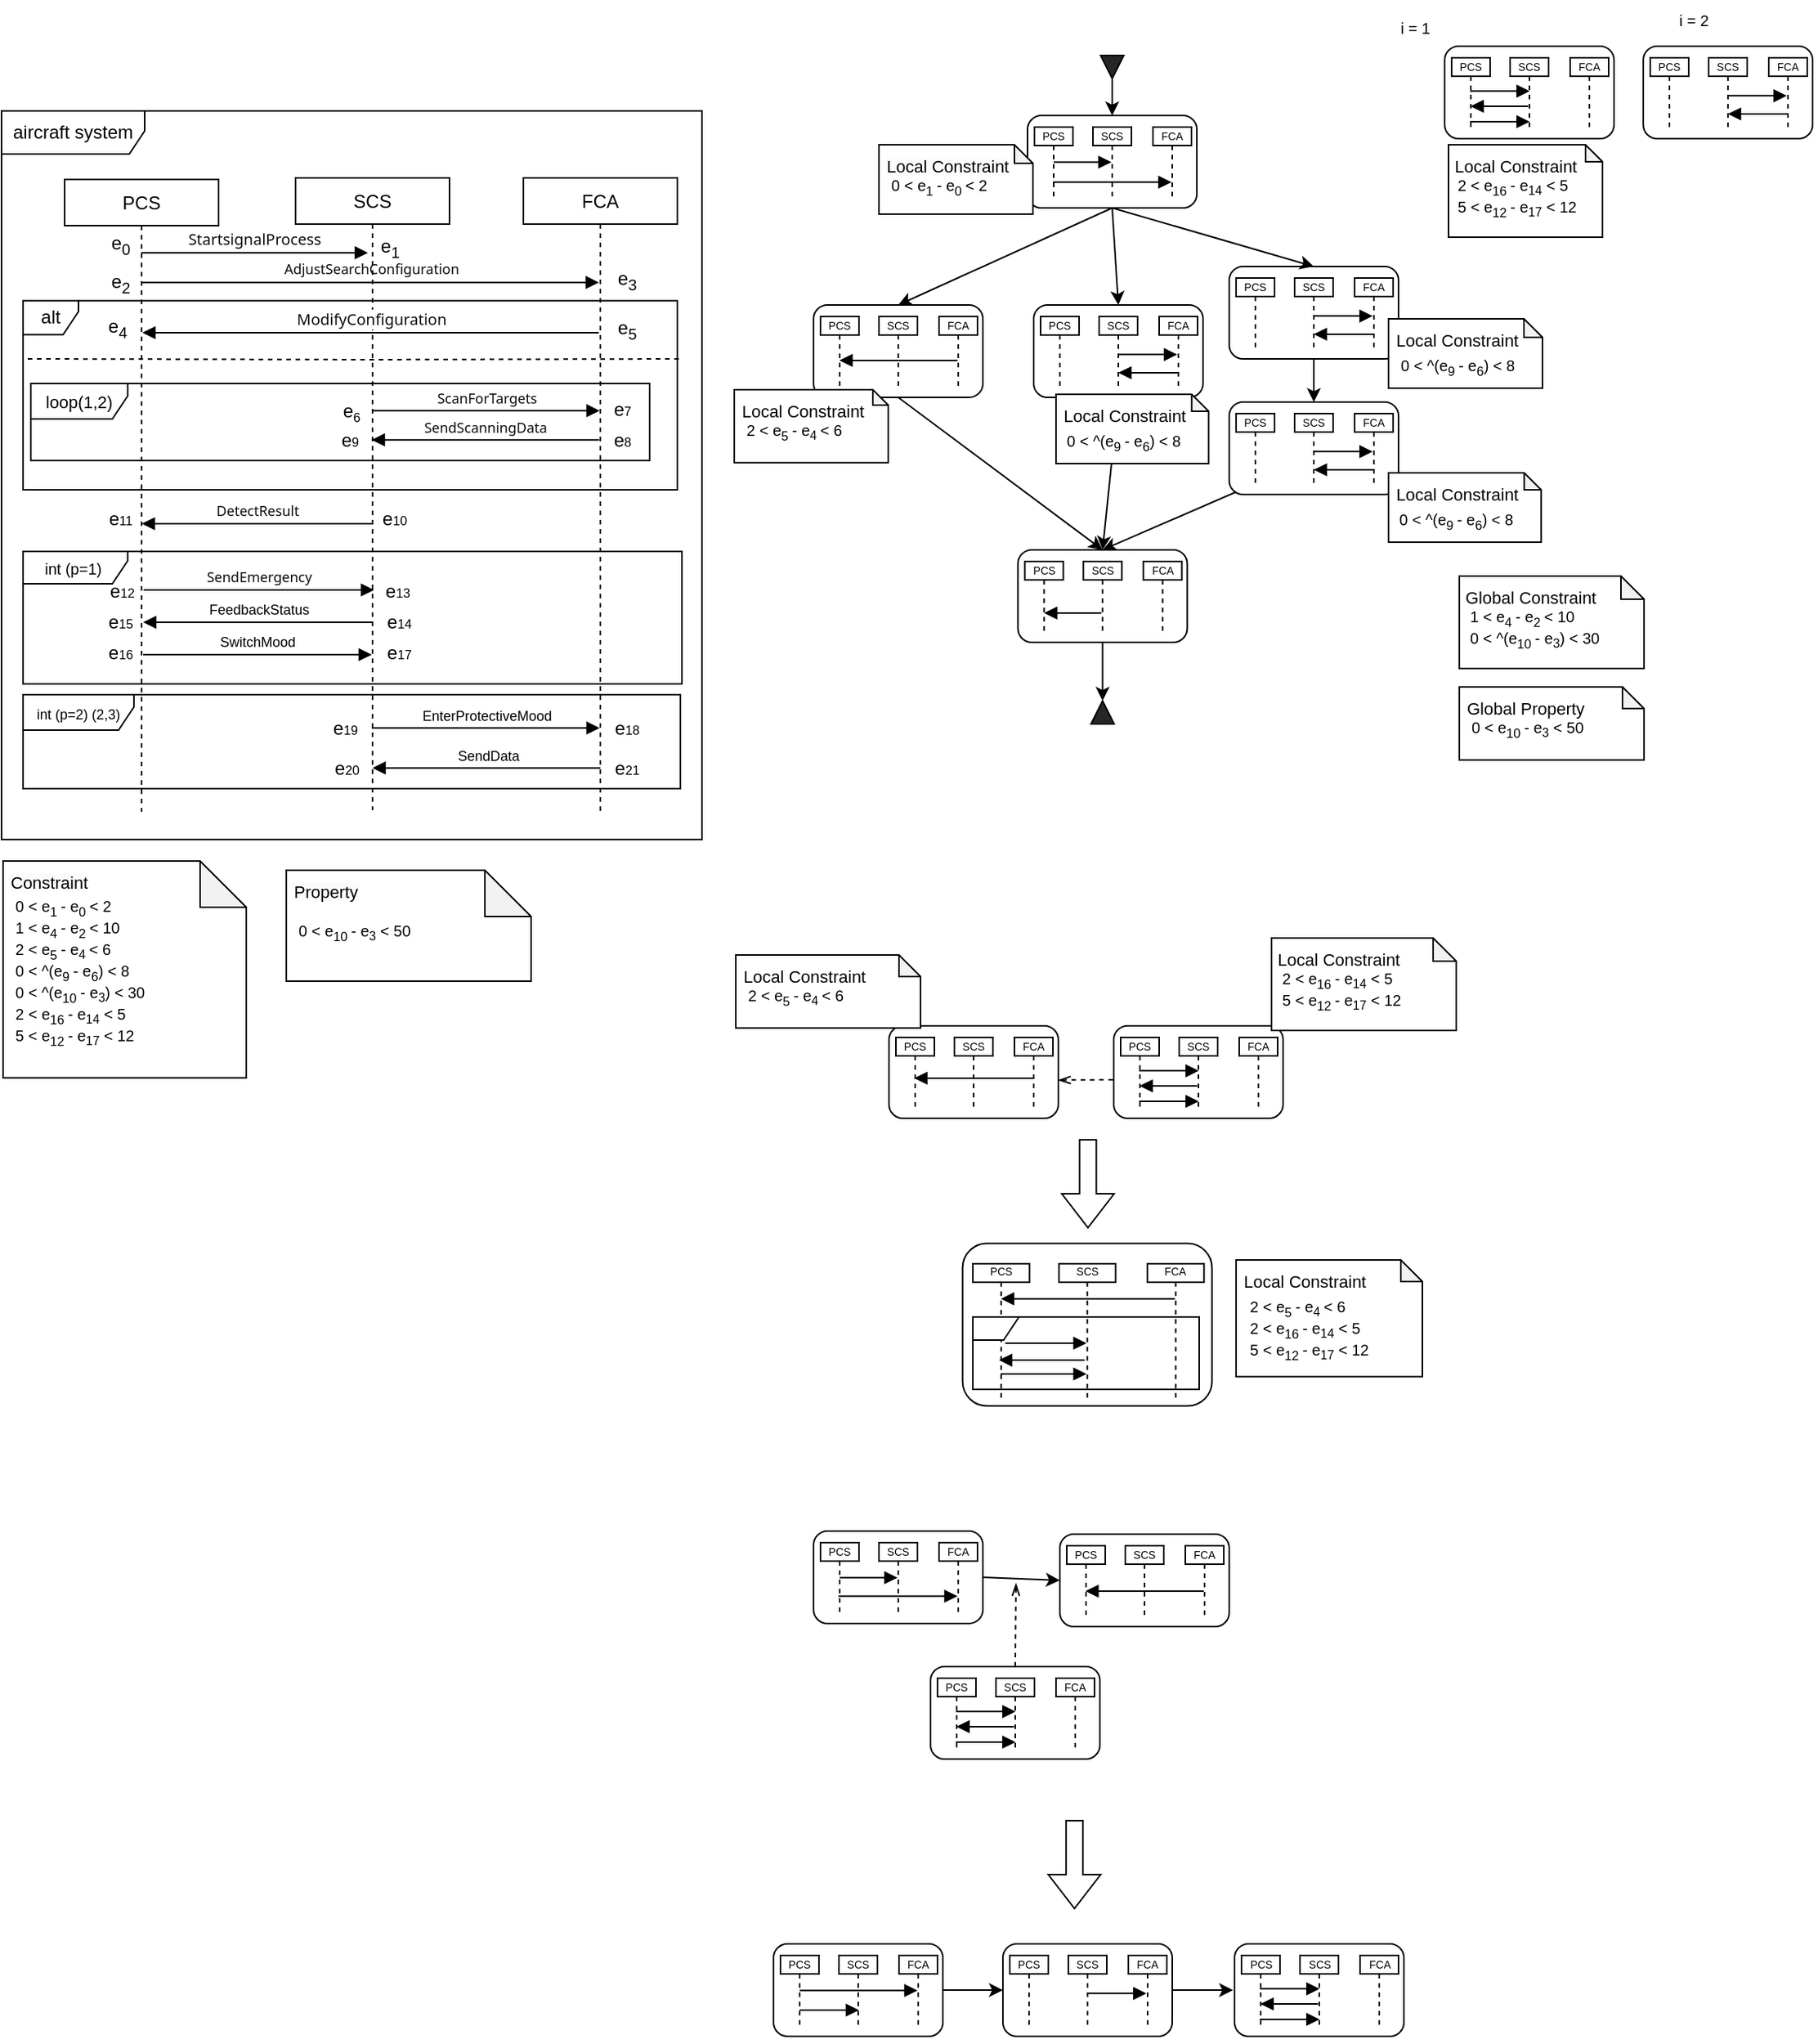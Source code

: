 <mxfile version="24.2.2" type="github">
  <diagram name="第 1 页" id="c80qtbVcW2XtqcBtCqUT">
    <mxGraphModel dx="1486" dy="1014" grid="0" gridSize="10" guides="1" tooltips="1" connect="1" arrows="1" fold="1" page="1" pageScale="1" pageWidth="1169" pageHeight="1654" background="none" math="0" shadow="0">
      <root>
        <mxCell id="0" />
        <mxCell id="1" parent="0" />
        <mxCell id="3zFAn_WuqCmj04FLMVfY-45" value="" style="group;fontSize=11;" parent="1" vertex="1" connectable="0">
          <mxGeometry x="717" y="90" width="110" height="63" as="geometry" />
        </mxCell>
        <mxCell id="3zFAn_WuqCmj04FLMVfY-18" value="" style="rounded=1;whiteSpace=wrap;html=1;" parent="3zFAn_WuqCmj04FLMVfY-45" vertex="1">
          <mxGeometry x="-2.5" y="-1" width="110" height="60.0" as="geometry" />
        </mxCell>
        <mxCell id="3zFAn_WuqCmj04FLMVfY-21" value="" style="html=1;verticalAlign=bottom;endArrow=block;curved=0;rounded=0;strokeWidth=1;" parent="3zFAn_WuqCmj04FLMVfY-45" edge="1" target="szJbZIXFLGDCfIFP24Zg-63" source="szJbZIXFLGDCfIFP24Zg-64">
          <mxGeometry width="80" relative="1" as="geometry">
            <mxPoint x="19.002" y="34.002" as="sourcePoint" />
            <mxPoint x="50.57" y="34" as="targetPoint" />
          </mxGeometry>
        </mxCell>
        <mxCell id="szJbZIXFLGDCfIFP24Zg-56" value="&lt;font style=&quot;font-size: 7px;&quot;&gt;FCA&lt;/font&gt;" style="shape=umlLifeline;perimeter=lifelinePerimeter;whiteSpace=wrap;html=1;container=1;dropTarget=0;collapsible=0;recursiveResize=0;outlineConnect=0;portConstraint=eastwest;newEdgeStyle={&quot;curved&quot;:0,&quot;rounded&quot;:0};size=12;fontSize=7;" vertex="1" parent="3zFAn_WuqCmj04FLMVfY-45">
          <mxGeometry x="79" y="6.5" width="25" height="45" as="geometry" />
        </mxCell>
        <mxCell id="szJbZIXFLGDCfIFP24Zg-63" value="&lt;font style=&quot;font-size: 7px;&quot;&gt;SCS&lt;/font&gt;" style="shape=umlLifeline;perimeter=lifelinePerimeter;whiteSpace=wrap;html=1;container=1;dropTarget=0;collapsible=0;recursiveResize=0;outlineConnect=0;portConstraint=eastwest;newEdgeStyle={&quot;curved&quot;:0,&quot;rounded&quot;:0};size=12;fontSize=7;" vertex="1" parent="3zFAn_WuqCmj04FLMVfY-45">
          <mxGeometry x="40" y="6.5" width="25" height="45.5" as="geometry" />
        </mxCell>
        <mxCell id="szJbZIXFLGDCfIFP24Zg-64" value="&lt;font style=&quot;font-size: 7px;&quot;&gt;PCS&lt;/font&gt;" style="shape=umlLifeline;perimeter=lifelinePerimeter;whiteSpace=wrap;html=1;container=1;dropTarget=0;collapsible=0;recursiveResize=0;outlineConnect=0;portConstraint=eastwest;newEdgeStyle={&quot;curved&quot;:0,&quot;rounded&quot;:0};size=12;fontSize=7;" vertex="1" parent="3zFAn_WuqCmj04FLMVfY-45">
          <mxGeometry x="2" y="6.5" width="25" height="45.5" as="geometry" />
        </mxCell>
        <mxCell id="szJbZIXFLGDCfIFP24Zg-66" value="" style="html=1;verticalAlign=bottom;endArrow=block;curved=0;rounded=0;strokeWidth=1;" edge="1" parent="3zFAn_WuqCmj04FLMVfY-45">
          <mxGeometry width="80" relative="1" as="geometry">
            <mxPoint x="14.048" y="42.25" as="sourcePoint" />
            <mxPoint x="91.0" y="42.25" as="targetPoint" />
          </mxGeometry>
        </mxCell>
        <mxCell id="3zFAn_WuqCmj04FLMVfY-49" value="" style="triangle;whiteSpace=wrap;html=1;rotation=90;fillColor=#262626;" parent="1" vertex="1">
          <mxGeometry x="762" y="50" width="15" height="15" as="geometry" />
        </mxCell>
        <mxCell id="3zFAn_WuqCmj04FLMVfY-51" style="rounded=0;orthogonalLoop=1;jettySize=auto;html=1;exitX=1;exitY=0.5;exitDx=0;exitDy=0;entryX=0.5;entryY=0;entryDx=0;entryDy=0;" parent="1" source="3zFAn_WuqCmj04FLMVfY-49" target="3zFAn_WuqCmj04FLMVfY-18" edge="1">
          <mxGeometry relative="1" as="geometry" />
        </mxCell>
        <mxCell id="3zFAn_WuqCmj04FLMVfY-52" style="rounded=0;orthogonalLoop=1;jettySize=auto;html=1;exitX=0.5;exitY=1;exitDx=0;exitDy=0;entryX=0.5;entryY=0;entryDx=0;entryDy=0;" parent="1" source="3zFAn_WuqCmj04FLMVfY-18" target="szJbZIXFLGDCfIFP24Zg-68" edge="1">
          <mxGeometry relative="1" as="geometry">
            <mxPoint x="675" y="217.0" as="targetPoint" />
          </mxGeometry>
        </mxCell>
        <mxCell id="3zFAn_WuqCmj04FLMVfY-53" style="rounded=0;orthogonalLoop=1;jettySize=auto;html=1;exitX=0.5;exitY=1;exitDx=0;exitDy=0;entryX=0.5;entryY=0;entryDx=0;entryDy=0;" parent="1" source="3zFAn_WuqCmj04FLMVfY-18" target="szJbZIXFLGDCfIFP24Zg-76" edge="1">
          <mxGeometry relative="1" as="geometry">
            <mxPoint x="819" y="179" as="targetPoint" />
          </mxGeometry>
        </mxCell>
        <mxCell id="3zFAn_WuqCmj04FLMVfY-56" style="rounded=0;orthogonalLoop=1;jettySize=auto;html=1;exitX=0.5;exitY=1;exitDx=0;exitDy=0;entryX=0.5;entryY=0;entryDx=0;entryDy=0;" parent="1" source="szJbZIXFLGDCfIFP24Zg-76" target="szJbZIXFLGDCfIFP24Zg-125" edge="1">
          <mxGeometry relative="1" as="geometry">
            <mxPoint x="837.63" y="284" as="sourcePoint" />
            <mxPoint x="779.38" y="341" as="targetPoint" />
          </mxGeometry>
        </mxCell>
        <mxCell id="3zFAn_WuqCmj04FLMVfY-57" style="rounded=0;orthogonalLoop=1;jettySize=auto;html=1;exitX=0.5;exitY=1;exitDx=0;exitDy=0;entryX=0.5;entryY=0;entryDx=0;entryDy=0;" parent="1" source="szJbZIXFLGDCfIFP24Zg-68" target="szJbZIXFLGDCfIFP24Zg-125" edge="1">
          <mxGeometry relative="1" as="geometry">
            <mxPoint x="652.75" y="291" as="sourcePoint" />
            <mxPoint x="717" y="348" as="targetPoint" />
          </mxGeometry>
        </mxCell>
        <mxCell id="3zFAn_WuqCmj04FLMVfY-58" value="" style="triangle;whiteSpace=wrap;html=1;rotation=-90;fillColor=#262626;" parent="1" vertex="1">
          <mxGeometry x="755.75" y="469" width="15" height="15" as="geometry" />
        </mxCell>
        <mxCell id="3zFAn_WuqCmj04FLMVfY-59" style="rounded=0;orthogonalLoop=1;jettySize=auto;html=1;exitX=0.5;exitY=1;exitDx=0;exitDy=0;entryX=1;entryY=0.5;entryDx=0;entryDy=0;" parent="1" source="szJbZIXFLGDCfIFP24Zg-125" target="3zFAn_WuqCmj04FLMVfY-58" edge="1">
          <mxGeometry relative="1" as="geometry">
            <mxPoint x="765.74" y="444" as="sourcePoint" />
          </mxGeometry>
        </mxCell>
        <mxCell id="szJbZIXFLGDCfIFP24Zg-67" value="" style="group;fontSize=11;" vertex="1" connectable="0" parent="1">
          <mxGeometry x="578" y="213" width="110" height="63" as="geometry" />
        </mxCell>
        <mxCell id="szJbZIXFLGDCfIFP24Zg-68" value="" style="rounded=1;whiteSpace=wrap;html=1;" vertex="1" parent="szJbZIXFLGDCfIFP24Zg-67">
          <mxGeometry x="-2.5" y="-1" width="110" height="60.0" as="geometry" />
        </mxCell>
        <mxCell id="szJbZIXFLGDCfIFP24Zg-70" value="&lt;font style=&quot;font-size: 7px;&quot;&gt;FCA&lt;/font&gt;" style="shape=umlLifeline;perimeter=lifelinePerimeter;whiteSpace=wrap;html=1;container=1;dropTarget=0;collapsible=0;recursiveResize=0;outlineConnect=0;portConstraint=eastwest;newEdgeStyle={&quot;curved&quot;:0,&quot;rounded&quot;:0};size=12;fontSize=7;" vertex="1" parent="szJbZIXFLGDCfIFP24Zg-67">
          <mxGeometry x="79" y="6.5" width="25" height="45" as="geometry" />
        </mxCell>
        <mxCell id="szJbZIXFLGDCfIFP24Zg-71" value="&lt;font style=&quot;font-size: 7px;&quot;&gt;SCS&lt;/font&gt;" style="shape=umlLifeline;perimeter=lifelinePerimeter;whiteSpace=wrap;html=1;container=1;dropTarget=0;collapsible=0;recursiveResize=0;outlineConnect=0;portConstraint=eastwest;newEdgeStyle={&quot;curved&quot;:0,&quot;rounded&quot;:0};size=12;fontSize=7;" vertex="1" parent="szJbZIXFLGDCfIFP24Zg-67">
          <mxGeometry x="40" y="6.5" width="25" height="45.5" as="geometry" />
        </mxCell>
        <mxCell id="szJbZIXFLGDCfIFP24Zg-72" value="&lt;font style=&quot;font-size: 7px;&quot;&gt;PCS&lt;/font&gt;" style="shape=umlLifeline;perimeter=lifelinePerimeter;whiteSpace=wrap;html=1;container=1;dropTarget=0;collapsible=0;recursiveResize=0;outlineConnect=0;portConstraint=eastwest;newEdgeStyle={&quot;curved&quot;:0,&quot;rounded&quot;:0};size=12;fontSize=7;" vertex="1" parent="szJbZIXFLGDCfIFP24Zg-67">
          <mxGeometry x="2" y="6.5" width="25" height="45.5" as="geometry" />
        </mxCell>
        <mxCell id="szJbZIXFLGDCfIFP24Zg-73" value="" style="html=1;verticalAlign=bottom;endArrow=block;curved=0;rounded=0;strokeWidth=1;" edge="1" parent="szJbZIXFLGDCfIFP24Zg-67">
          <mxGeometry width="80" relative="1" as="geometry">
            <mxPoint x="91.0" y="35.0" as="sourcePoint" />
            <mxPoint x="14.31" y="35.0" as="targetPoint" />
          </mxGeometry>
        </mxCell>
        <mxCell id="szJbZIXFLGDCfIFP24Zg-75" value="" style="group;fontSize=11;" vertex="1" connectable="0" parent="1">
          <mxGeometry x="721" y="213" width="110" height="63" as="geometry" />
        </mxCell>
        <mxCell id="szJbZIXFLGDCfIFP24Zg-76" value="" style="rounded=1;whiteSpace=wrap;html=1;" vertex="1" parent="szJbZIXFLGDCfIFP24Zg-75">
          <mxGeometry x="-2.5" y="-1" width="110" height="60.0" as="geometry" />
        </mxCell>
        <mxCell id="szJbZIXFLGDCfIFP24Zg-77" value="&lt;font style=&quot;font-size: 7px;&quot;&gt;FCA&lt;/font&gt;" style="shape=umlLifeline;perimeter=lifelinePerimeter;whiteSpace=wrap;html=1;container=1;dropTarget=0;collapsible=0;recursiveResize=0;outlineConnect=0;portConstraint=eastwest;newEdgeStyle={&quot;curved&quot;:0,&quot;rounded&quot;:0};size=12;fontSize=7;" vertex="1" parent="szJbZIXFLGDCfIFP24Zg-75">
          <mxGeometry x="79" y="6.5" width="25" height="45" as="geometry" />
        </mxCell>
        <mxCell id="szJbZIXFLGDCfIFP24Zg-78" value="&lt;font style=&quot;font-size: 7px;&quot;&gt;SCS&lt;/font&gt;" style="shape=umlLifeline;perimeter=lifelinePerimeter;whiteSpace=wrap;html=1;container=1;dropTarget=0;collapsible=0;recursiveResize=0;outlineConnect=0;portConstraint=eastwest;newEdgeStyle={&quot;curved&quot;:0,&quot;rounded&quot;:0};size=12;fontSize=7;" vertex="1" parent="szJbZIXFLGDCfIFP24Zg-75">
          <mxGeometry x="40" y="6.5" width="25" height="45.5" as="geometry" />
        </mxCell>
        <mxCell id="szJbZIXFLGDCfIFP24Zg-79" value="&lt;font style=&quot;font-size: 7px;&quot;&gt;PCS&lt;/font&gt;" style="shape=umlLifeline;perimeter=lifelinePerimeter;whiteSpace=wrap;html=1;container=1;dropTarget=0;collapsible=0;recursiveResize=0;outlineConnect=0;portConstraint=eastwest;newEdgeStyle={&quot;curved&quot;:0,&quot;rounded&quot;:0};size=12;fontSize=7;" vertex="1" parent="szJbZIXFLGDCfIFP24Zg-75">
          <mxGeometry x="2" y="6.5" width="25" height="45.5" as="geometry" />
        </mxCell>
        <mxCell id="szJbZIXFLGDCfIFP24Zg-80" value="" style="html=1;verticalAlign=bottom;endArrow=block;curved=0;rounded=0;strokeWidth=1;" edge="1" parent="szJbZIXFLGDCfIFP24Zg-75">
          <mxGeometry width="80" relative="1" as="geometry">
            <mxPoint x="52.0" y="31.16" as="sourcePoint" />
            <mxPoint x="90.69" y="31.16" as="targetPoint" />
          </mxGeometry>
        </mxCell>
        <mxCell id="szJbZIXFLGDCfIFP24Zg-87" value="" style="html=1;verticalAlign=bottom;endArrow=block;curved=0;rounded=0;strokeWidth=1;" edge="1" parent="szJbZIXFLGDCfIFP24Zg-75" target="szJbZIXFLGDCfIFP24Zg-78">
          <mxGeometry width="80" relative="1" as="geometry">
            <mxPoint x="92.0" y="43.0" as="sourcePoint" />
            <mxPoint x="130.69" y="43.0" as="targetPoint" />
          </mxGeometry>
        </mxCell>
        <mxCell id="szJbZIXFLGDCfIFP24Zg-89" value="" style="group;fontSize=11;" vertex="1" connectable="0" parent="1">
          <mxGeometry x="848" y="188" width="110" height="63" as="geometry" />
        </mxCell>
        <mxCell id="szJbZIXFLGDCfIFP24Zg-90" value="" style="rounded=1;whiteSpace=wrap;html=1;" vertex="1" parent="szJbZIXFLGDCfIFP24Zg-89">
          <mxGeometry x="-2.5" y="-1" width="110" height="60.0" as="geometry" />
        </mxCell>
        <mxCell id="szJbZIXFLGDCfIFP24Zg-91" value="&lt;font style=&quot;font-size: 7px;&quot;&gt;FCA&lt;/font&gt;" style="shape=umlLifeline;perimeter=lifelinePerimeter;whiteSpace=wrap;html=1;container=1;dropTarget=0;collapsible=0;recursiveResize=0;outlineConnect=0;portConstraint=eastwest;newEdgeStyle={&quot;curved&quot;:0,&quot;rounded&quot;:0};size=12;fontSize=7;" vertex="1" parent="szJbZIXFLGDCfIFP24Zg-89">
          <mxGeometry x="79" y="6.5" width="25" height="45" as="geometry" />
        </mxCell>
        <mxCell id="szJbZIXFLGDCfIFP24Zg-92" value="&lt;font style=&quot;font-size: 7px;&quot;&gt;SCS&lt;/font&gt;" style="shape=umlLifeline;perimeter=lifelinePerimeter;whiteSpace=wrap;html=1;container=1;dropTarget=0;collapsible=0;recursiveResize=0;outlineConnect=0;portConstraint=eastwest;newEdgeStyle={&quot;curved&quot;:0,&quot;rounded&quot;:0};size=12;fontSize=7;" vertex="1" parent="szJbZIXFLGDCfIFP24Zg-89">
          <mxGeometry x="40" y="6.5" width="25" height="45.5" as="geometry" />
        </mxCell>
        <mxCell id="szJbZIXFLGDCfIFP24Zg-93" value="&lt;font style=&quot;font-size: 7px;&quot;&gt;PCS&lt;/font&gt;" style="shape=umlLifeline;perimeter=lifelinePerimeter;whiteSpace=wrap;html=1;container=1;dropTarget=0;collapsible=0;recursiveResize=0;outlineConnect=0;portConstraint=eastwest;newEdgeStyle={&quot;curved&quot;:0,&quot;rounded&quot;:0};size=12;fontSize=7;" vertex="1" parent="szJbZIXFLGDCfIFP24Zg-89">
          <mxGeometry x="2" y="6.5" width="25" height="45.5" as="geometry" />
        </mxCell>
        <mxCell id="szJbZIXFLGDCfIFP24Zg-94" value="" style="html=1;verticalAlign=bottom;endArrow=block;curved=0;rounded=0;strokeWidth=1;" edge="1" parent="szJbZIXFLGDCfIFP24Zg-89">
          <mxGeometry width="80" relative="1" as="geometry">
            <mxPoint x="52.0" y="31.16" as="sourcePoint" />
            <mxPoint x="90.69" y="31.16" as="targetPoint" />
          </mxGeometry>
        </mxCell>
        <mxCell id="szJbZIXFLGDCfIFP24Zg-95" value="" style="html=1;verticalAlign=bottom;endArrow=block;curved=0;rounded=0;strokeWidth=1;" edge="1" parent="szJbZIXFLGDCfIFP24Zg-89" target="szJbZIXFLGDCfIFP24Zg-92">
          <mxGeometry width="80" relative="1" as="geometry">
            <mxPoint x="92.0" y="43.0" as="sourcePoint" />
            <mxPoint x="130.69" y="43.0" as="targetPoint" />
          </mxGeometry>
        </mxCell>
        <mxCell id="szJbZIXFLGDCfIFP24Zg-96" value="" style="group;fontSize=11;" vertex="1" connectable="0" parent="1">
          <mxGeometry x="848" y="276" width="110" height="63" as="geometry" />
        </mxCell>
        <mxCell id="szJbZIXFLGDCfIFP24Zg-97" value="" style="rounded=1;whiteSpace=wrap;html=1;" vertex="1" parent="szJbZIXFLGDCfIFP24Zg-96">
          <mxGeometry x="-2.5" y="-1" width="110" height="60.0" as="geometry" />
        </mxCell>
        <mxCell id="szJbZIXFLGDCfIFP24Zg-98" value="&lt;font style=&quot;font-size: 7px;&quot;&gt;FCA&lt;/font&gt;" style="shape=umlLifeline;perimeter=lifelinePerimeter;whiteSpace=wrap;html=1;container=1;dropTarget=0;collapsible=0;recursiveResize=0;outlineConnect=0;portConstraint=eastwest;newEdgeStyle={&quot;curved&quot;:0,&quot;rounded&quot;:0};size=12;fontSize=7;" vertex="1" parent="szJbZIXFLGDCfIFP24Zg-96">
          <mxGeometry x="79" y="6.5" width="25" height="45" as="geometry" />
        </mxCell>
        <mxCell id="szJbZIXFLGDCfIFP24Zg-99" value="&lt;font style=&quot;font-size: 7px;&quot;&gt;SCS&lt;/font&gt;" style="shape=umlLifeline;perimeter=lifelinePerimeter;whiteSpace=wrap;html=1;container=1;dropTarget=0;collapsible=0;recursiveResize=0;outlineConnect=0;portConstraint=eastwest;newEdgeStyle={&quot;curved&quot;:0,&quot;rounded&quot;:0};size=12;fontSize=7;" vertex="1" parent="szJbZIXFLGDCfIFP24Zg-96">
          <mxGeometry x="40" y="6.5" width="25" height="45.5" as="geometry" />
        </mxCell>
        <mxCell id="szJbZIXFLGDCfIFP24Zg-100" value="&lt;font style=&quot;font-size: 7px;&quot;&gt;PCS&lt;/font&gt;" style="shape=umlLifeline;perimeter=lifelinePerimeter;whiteSpace=wrap;html=1;container=1;dropTarget=0;collapsible=0;recursiveResize=0;outlineConnect=0;portConstraint=eastwest;newEdgeStyle={&quot;curved&quot;:0,&quot;rounded&quot;:0};size=12;fontSize=7;" vertex="1" parent="szJbZIXFLGDCfIFP24Zg-96">
          <mxGeometry x="2" y="6.5" width="25" height="45.5" as="geometry" />
        </mxCell>
        <mxCell id="szJbZIXFLGDCfIFP24Zg-101" value="" style="html=1;verticalAlign=bottom;endArrow=block;curved=0;rounded=0;strokeWidth=1;" edge="1" parent="szJbZIXFLGDCfIFP24Zg-96">
          <mxGeometry width="80" relative="1" as="geometry">
            <mxPoint x="52.0" y="31.16" as="sourcePoint" />
            <mxPoint x="90.69" y="31.16" as="targetPoint" />
          </mxGeometry>
        </mxCell>
        <mxCell id="szJbZIXFLGDCfIFP24Zg-102" value="" style="html=1;verticalAlign=bottom;endArrow=block;curved=0;rounded=0;strokeWidth=1;" edge="1" parent="szJbZIXFLGDCfIFP24Zg-96" target="szJbZIXFLGDCfIFP24Zg-99">
          <mxGeometry width="80" relative="1" as="geometry">
            <mxPoint x="92.0" y="43.0" as="sourcePoint" />
            <mxPoint x="130.69" y="43.0" as="targetPoint" />
          </mxGeometry>
        </mxCell>
        <mxCell id="szJbZIXFLGDCfIFP24Zg-124" value="" style="group;fontSize=11;" vertex="1" connectable="0" parent="1">
          <mxGeometry x="710.75" y="372" width="110" height="63" as="geometry" />
        </mxCell>
        <mxCell id="szJbZIXFLGDCfIFP24Zg-125" value="" style="rounded=1;whiteSpace=wrap;html=1;" vertex="1" parent="szJbZIXFLGDCfIFP24Zg-124">
          <mxGeometry x="-2.5" y="-1" width="110" height="60.0" as="geometry" />
        </mxCell>
        <mxCell id="szJbZIXFLGDCfIFP24Zg-126" value="&lt;font style=&quot;font-size: 7px;&quot;&gt;FCA&lt;/font&gt;" style="shape=umlLifeline;perimeter=lifelinePerimeter;whiteSpace=wrap;html=1;container=1;dropTarget=0;collapsible=0;recursiveResize=0;outlineConnect=0;portConstraint=eastwest;newEdgeStyle={&quot;curved&quot;:0,&quot;rounded&quot;:0};size=12;fontSize=7;" vertex="1" parent="szJbZIXFLGDCfIFP24Zg-124">
          <mxGeometry x="79" y="6.5" width="25" height="45" as="geometry" />
        </mxCell>
        <mxCell id="szJbZIXFLGDCfIFP24Zg-127" value="&lt;font style=&quot;font-size: 7px;&quot;&gt;SCS&lt;/font&gt;" style="shape=umlLifeline;perimeter=lifelinePerimeter;whiteSpace=wrap;html=1;container=1;dropTarget=0;collapsible=0;recursiveResize=0;outlineConnect=0;portConstraint=eastwest;newEdgeStyle={&quot;curved&quot;:0,&quot;rounded&quot;:0};size=12;fontSize=7;" vertex="1" parent="szJbZIXFLGDCfIFP24Zg-124">
          <mxGeometry x="40" y="6.5" width="25" height="45.5" as="geometry" />
        </mxCell>
        <mxCell id="szJbZIXFLGDCfIFP24Zg-128" value="&lt;font style=&quot;font-size: 7px;&quot;&gt;PCS&lt;/font&gt;" style="shape=umlLifeline;perimeter=lifelinePerimeter;whiteSpace=wrap;html=1;container=1;dropTarget=0;collapsible=0;recursiveResize=0;outlineConnect=0;portConstraint=eastwest;newEdgeStyle={&quot;curved&quot;:0,&quot;rounded&quot;:0};size=12;fontSize=7;" vertex="1" parent="szJbZIXFLGDCfIFP24Zg-124">
          <mxGeometry x="2" y="6.5" width="25" height="45.5" as="geometry" />
        </mxCell>
        <mxCell id="szJbZIXFLGDCfIFP24Zg-130" value="" style="html=1;verticalAlign=bottom;endArrow=block;curved=0;rounded=0;strokeWidth=1;" edge="1" parent="szJbZIXFLGDCfIFP24Zg-124" target="szJbZIXFLGDCfIFP24Zg-128">
          <mxGeometry width="80" relative="1" as="geometry">
            <mxPoint x="51.69" y="40.0" as="sourcePoint" />
            <mxPoint x="12.0" y="40.0" as="targetPoint" />
          </mxGeometry>
        </mxCell>
        <mxCell id="szJbZIXFLGDCfIFP24Zg-131" value="" style="group;fontSize=11;" vertex="1" connectable="0" parent="1">
          <mxGeometry x="988" y="45" width="110" height="63" as="geometry" />
        </mxCell>
        <mxCell id="szJbZIXFLGDCfIFP24Zg-132" value="" style="rounded=1;whiteSpace=wrap;html=1;" vertex="1" parent="szJbZIXFLGDCfIFP24Zg-131">
          <mxGeometry x="-2.5" y="-1" width="110" height="60.0" as="geometry" />
        </mxCell>
        <mxCell id="szJbZIXFLGDCfIFP24Zg-133" value="&lt;font style=&quot;font-size: 7px;&quot;&gt;FCA&lt;/font&gt;" style="shape=umlLifeline;perimeter=lifelinePerimeter;whiteSpace=wrap;html=1;container=1;dropTarget=0;collapsible=0;recursiveResize=0;outlineConnect=0;portConstraint=eastwest;newEdgeStyle={&quot;curved&quot;:0,&quot;rounded&quot;:0};size=12;fontSize=7;" vertex="1" parent="szJbZIXFLGDCfIFP24Zg-131">
          <mxGeometry x="79" y="6.5" width="25" height="45" as="geometry" />
        </mxCell>
        <mxCell id="szJbZIXFLGDCfIFP24Zg-134" value="&lt;font style=&quot;font-size: 7px;&quot;&gt;SCS&lt;/font&gt;" style="shape=umlLifeline;perimeter=lifelinePerimeter;whiteSpace=wrap;html=1;container=1;dropTarget=0;collapsible=0;recursiveResize=0;outlineConnect=0;portConstraint=eastwest;newEdgeStyle={&quot;curved&quot;:0,&quot;rounded&quot;:0};size=12;fontSize=7;" vertex="1" parent="szJbZIXFLGDCfIFP24Zg-131">
          <mxGeometry x="40" y="6.5" width="25" height="45.5" as="geometry" />
        </mxCell>
        <mxCell id="szJbZIXFLGDCfIFP24Zg-135" value="&lt;font style=&quot;font-size: 7px;&quot;&gt;PCS&lt;/font&gt;" style="shape=umlLifeline;perimeter=lifelinePerimeter;whiteSpace=wrap;html=1;container=1;dropTarget=0;collapsible=0;recursiveResize=0;outlineConnect=0;portConstraint=eastwest;newEdgeStyle={&quot;curved&quot;:0,&quot;rounded&quot;:0};size=12;fontSize=7;" vertex="1" parent="szJbZIXFLGDCfIFP24Zg-131">
          <mxGeometry x="2" y="6.5" width="25" height="45.5" as="geometry" />
        </mxCell>
        <mxCell id="szJbZIXFLGDCfIFP24Zg-136" value="" style="html=1;verticalAlign=bottom;endArrow=block;curved=0;rounded=0;strokeWidth=1;" edge="1" parent="szJbZIXFLGDCfIFP24Zg-131">
          <mxGeometry width="80" relative="1" as="geometry">
            <mxPoint x="51.69" y="38.0" as="sourcePoint" />
            <mxPoint x="14.31" y="38.0" as="targetPoint" />
          </mxGeometry>
        </mxCell>
        <mxCell id="szJbZIXFLGDCfIFP24Zg-137" value="" style="html=1;verticalAlign=bottom;endArrow=block;curved=0;rounded=0;strokeWidth=1;" edge="1" parent="szJbZIXFLGDCfIFP24Zg-131">
          <mxGeometry width="80" relative="1" as="geometry">
            <mxPoint x="14.0" y="28.16" as="sourcePoint" />
            <mxPoint x="52.69" y="28.16" as="targetPoint" />
          </mxGeometry>
        </mxCell>
        <mxCell id="szJbZIXFLGDCfIFP24Zg-138" value="" style="html=1;verticalAlign=bottom;endArrow=block;curved=0;rounded=0;strokeWidth=1;" edge="1" parent="szJbZIXFLGDCfIFP24Zg-131">
          <mxGeometry width="80" relative="1" as="geometry">
            <mxPoint x="14.0" y="48.0" as="sourcePoint" />
            <mxPoint x="52.69" y="48.0" as="targetPoint" />
          </mxGeometry>
        </mxCell>
        <mxCell id="szJbZIXFLGDCfIFP24Zg-139" value="" style="group;fontSize=11;" vertex="1" connectable="0" parent="1">
          <mxGeometry x="1117" y="45" width="110" height="63" as="geometry" />
        </mxCell>
        <mxCell id="szJbZIXFLGDCfIFP24Zg-140" value="" style="rounded=1;whiteSpace=wrap;html=1;" vertex="1" parent="szJbZIXFLGDCfIFP24Zg-139">
          <mxGeometry x="-2.5" y="-1" width="110" height="60.0" as="geometry" />
        </mxCell>
        <mxCell id="szJbZIXFLGDCfIFP24Zg-141" value="&lt;font style=&quot;font-size: 7px;&quot;&gt;FCA&lt;/font&gt;" style="shape=umlLifeline;perimeter=lifelinePerimeter;whiteSpace=wrap;html=1;container=1;dropTarget=0;collapsible=0;recursiveResize=0;outlineConnect=0;portConstraint=eastwest;newEdgeStyle={&quot;curved&quot;:0,&quot;rounded&quot;:0};size=12;fontSize=7;" vertex="1" parent="szJbZIXFLGDCfIFP24Zg-139">
          <mxGeometry x="79" y="6.5" width="25" height="45" as="geometry" />
        </mxCell>
        <mxCell id="szJbZIXFLGDCfIFP24Zg-142" value="&lt;font style=&quot;font-size: 7px;&quot;&gt;SCS&lt;/font&gt;" style="shape=umlLifeline;perimeter=lifelinePerimeter;whiteSpace=wrap;html=1;container=1;dropTarget=0;collapsible=0;recursiveResize=0;outlineConnect=0;portConstraint=eastwest;newEdgeStyle={&quot;curved&quot;:0,&quot;rounded&quot;:0};size=12;fontSize=7;" vertex="1" parent="szJbZIXFLGDCfIFP24Zg-139">
          <mxGeometry x="40" y="6.5" width="25" height="45.5" as="geometry" />
        </mxCell>
        <mxCell id="szJbZIXFLGDCfIFP24Zg-143" value="&lt;font style=&quot;font-size: 7px;&quot;&gt;PCS&lt;/font&gt;" style="shape=umlLifeline;perimeter=lifelinePerimeter;whiteSpace=wrap;html=1;container=1;dropTarget=0;collapsible=0;recursiveResize=0;outlineConnect=0;portConstraint=eastwest;newEdgeStyle={&quot;curved&quot;:0,&quot;rounded&quot;:0};size=12;fontSize=7;" vertex="1" parent="szJbZIXFLGDCfIFP24Zg-139">
          <mxGeometry x="2" y="6.5" width="25" height="45.5" as="geometry" />
        </mxCell>
        <mxCell id="szJbZIXFLGDCfIFP24Zg-144" value="" style="html=1;verticalAlign=bottom;endArrow=block;curved=0;rounded=0;strokeWidth=1;" edge="1" parent="szJbZIXFLGDCfIFP24Zg-139">
          <mxGeometry width="80" relative="1" as="geometry">
            <mxPoint x="52.0" y="31.16" as="sourcePoint" />
            <mxPoint x="90.69" y="31.16" as="targetPoint" />
          </mxGeometry>
        </mxCell>
        <mxCell id="szJbZIXFLGDCfIFP24Zg-145" value="" style="html=1;verticalAlign=bottom;endArrow=block;curved=0;rounded=0;strokeWidth=1;" edge="1" parent="szJbZIXFLGDCfIFP24Zg-139" target="szJbZIXFLGDCfIFP24Zg-142">
          <mxGeometry width="80" relative="1" as="geometry">
            <mxPoint x="92.0" y="43.0" as="sourcePoint" />
            <mxPoint x="130.69" y="43.0" as="targetPoint" />
          </mxGeometry>
        </mxCell>
        <mxCell id="szJbZIXFLGDCfIFP24Zg-148" style="rounded=0;orthogonalLoop=1;jettySize=auto;html=1;exitX=0.5;exitY=1;exitDx=0;exitDy=0;entryX=0.5;entryY=0;entryDx=0;entryDy=0;" edge="1" parent="1" source="3zFAn_WuqCmj04FLMVfY-18" target="szJbZIXFLGDCfIFP24Zg-90">
          <mxGeometry relative="1" as="geometry">
            <mxPoint x="824" y="218" as="targetPoint" />
            <mxPoint x="782" y="151" as="sourcePoint" />
          </mxGeometry>
        </mxCell>
        <mxCell id="szJbZIXFLGDCfIFP24Zg-149" style="rounded=0;orthogonalLoop=1;jettySize=auto;html=1;exitX=0.5;exitY=1;exitDx=0;exitDy=0;" edge="1" parent="1" source="szJbZIXFLGDCfIFP24Zg-90" target="szJbZIXFLGDCfIFP24Zg-97">
          <mxGeometry relative="1" as="geometry">
            <mxPoint x="973" y="285.75" as="targetPoint" />
            <mxPoint x="870" y="242.75" as="sourcePoint" />
          </mxGeometry>
        </mxCell>
        <mxCell id="szJbZIXFLGDCfIFP24Zg-150" style="rounded=0;orthogonalLoop=1;jettySize=auto;html=1;entryX=0.5;entryY=0;entryDx=0;entryDy=0;exitX=0.041;exitY=0.973;exitDx=0;exitDy=0;exitPerimeter=0;" edge="1" parent="1" source="szJbZIXFLGDCfIFP24Zg-97" target="szJbZIXFLGDCfIFP24Zg-125">
          <mxGeometry relative="1" as="geometry" />
        </mxCell>
        <mxCell id="szJbZIXFLGDCfIFP24Zg-158" value="&lt;font style=&quot;font-size: 10px;&quot;&gt;i = 1&lt;/font&gt;" style="text;html=1;align=center;verticalAlign=middle;resizable=0;points=[];autosize=1;strokeColor=none;fillColor=none;" vertex="1" parent="1">
          <mxGeometry x="947" y="19" width="37" height="26" as="geometry" />
        </mxCell>
        <mxCell id="szJbZIXFLGDCfIFP24Zg-159" value="&lt;font style=&quot;font-size: 10px;&quot;&gt;i = 2&lt;/font&gt;" style="text;html=1;align=center;verticalAlign=middle;resizable=0;points=[];autosize=1;strokeColor=none;fillColor=none;" vertex="1" parent="1">
          <mxGeometry x="1128" y="14" width="37" height="26" as="geometry" />
        </mxCell>
        <mxCell id="szJbZIXFLGDCfIFP24Zg-190" value="" style="group" vertex="1" connectable="0" parent="1">
          <mxGeometry x="988" y="108" width="100" height="60" as="geometry" />
        </mxCell>
        <mxCell id="szJbZIXFLGDCfIFP24Zg-173" value="" style="shape=note;whiteSpace=wrap;html=1;backgroundOutline=1;darkOpacity=0.05;size=11;" vertex="1" parent="szJbZIXFLGDCfIFP24Zg-190">
          <mxGeometry width="100" height="60" as="geometry" />
        </mxCell>
        <mxCell id="szJbZIXFLGDCfIFP24Zg-174" value="&lt;span style=&quot;font-size: 11px; text-wrap: nowrap;&quot;&gt;Local Constraint&lt;/span&gt;" style="text;whiteSpace=wrap;html=1;" vertex="1" parent="szJbZIXFLGDCfIFP24Zg-190">
          <mxGeometry x="2.001" y="0.003" width="52" height="37.678" as="geometry" />
        </mxCell>
        <mxCell id="szJbZIXFLGDCfIFP24Zg-175" value="&lt;div&gt;&lt;div&gt;2 &amp;lt; e&lt;sub&gt;16&lt;/sub&gt;&lt;span style=&quot;font-size: 8.333px;&quot;&gt;&amp;nbsp;&lt;/span&gt;- e&lt;span style=&quot;font-size: 8.333px;&quot;&gt;&lt;sub style=&quot;font-size: 8px;&quot;&gt;14&lt;/sub&gt;&lt;/span&gt;&amp;nbsp;&amp;lt; 5&lt;div&gt;5 &amp;lt; e&lt;sub&gt;12&lt;/sub&gt;&lt;span style=&quot;font-size: 8.333px;&quot;&gt;&amp;nbsp;&lt;/span&gt;- e&lt;span style=&quot;font-size: 8.333px;&quot;&gt;&lt;sub style=&quot;font-size: 8px;&quot;&gt;17&lt;/sub&gt;&lt;/span&gt;&amp;nbsp;&amp;lt; 12&lt;br&gt;&lt;/div&gt;&lt;/div&gt;&lt;/div&gt;" style="text;align=left;verticalAlign=top;rounded=0;horizontal=1;fontSize=10;html=1;" vertex="1" parent="szJbZIXFLGDCfIFP24Zg-190">
          <mxGeometry x="4" y="14.027" width="65.333" height="39.486" as="geometry" />
        </mxCell>
        <mxCell id="szJbZIXFLGDCfIFP24Zg-191" value="" style="group" vertex="1" connectable="0" parent="1">
          <mxGeometry x="524" y="267" width="120" height="45" as="geometry" />
        </mxCell>
        <mxCell id="szJbZIXFLGDCfIFP24Zg-177" value="" style="shape=note;whiteSpace=wrap;html=1;backgroundOutline=1;darkOpacity=0.05;size=10;" vertex="1" parent="szJbZIXFLGDCfIFP24Zg-191">
          <mxGeometry width="100" height="47.368" as="geometry" />
        </mxCell>
        <mxCell id="szJbZIXFLGDCfIFP24Zg-178" value="&lt;span style=&quot;font-size: 11px; text-wrap: nowrap;&quot;&gt;Local Constraint&lt;/span&gt;" style="text;whiteSpace=wrap;html=1;" vertex="1" parent="szJbZIXFLGDCfIFP24Zg-191">
          <mxGeometry x="3.001" y="0.003" width="78" height="36.687" as="geometry" />
        </mxCell>
        <mxCell id="szJbZIXFLGDCfIFP24Zg-179" value="&lt;div&gt;&lt;div&gt;&lt;div&gt;2 &amp;lt; e&lt;sub&gt;5&amp;nbsp;&lt;/sub&gt;- e&lt;span style=&quot;font-size: 6.944px;&quot;&gt;&lt;sub style=&quot;font-size: 8px;&quot;&gt;4&amp;nbsp;&lt;/sub&gt;&lt;/span&gt;&amp;lt; 6&lt;br&gt;&lt;/div&gt;&lt;/div&gt;&lt;/div&gt;" style="text;align=left;verticalAlign=top;rounded=0;horizontal=1;fontSize=10;html=1;" vertex="1" parent="szJbZIXFLGDCfIFP24Zg-191">
          <mxGeometry x="6" y="13.658" width="94" height="19.5" as="geometry" />
        </mxCell>
        <mxCell id="szJbZIXFLGDCfIFP24Zg-192" value="" style="group" vertex="1" connectable="0" parent="1">
          <mxGeometry x="949" y="321" width="100" height="60" as="geometry" />
        </mxCell>
        <mxCell id="szJbZIXFLGDCfIFP24Zg-187" value="" style="shape=note;whiteSpace=wrap;html=1;backgroundOutline=1;darkOpacity=0.05;size=11;" vertex="1" parent="szJbZIXFLGDCfIFP24Zg-192">
          <mxGeometry width="99.167" height="45" as="geometry" />
        </mxCell>
        <mxCell id="szJbZIXFLGDCfIFP24Zg-188" value="&lt;span style=&quot;font-size: 11px; text-wrap: nowrap;&quot;&gt;Local Constraint&lt;/span&gt;" style="text;whiteSpace=wrap;html=1;" vertex="1" parent="szJbZIXFLGDCfIFP24Zg-192">
          <mxGeometry x="2.501" y="0.004" width="65" height="48.916" as="geometry" />
        </mxCell>
        <mxCell id="szJbZIXFLGDCfIFP24Zg-189" value="&lt;div&gt;&lt;div&gt;&lt;div&gt;0 &amp;lt; ^(e&lt;sub&gt;9&lt;/sub&gt;&lt;span style=&quot;font-size: 8.333px;&quot;&gt;&amp;nbsp;&lt;/span&gt;- e&lt;sub&gt;6&lt;/sub&gt;) &amp;lt; 8&lt;br&gt;&lt;/div&gt;&lt;/div&gt;&lt;/div&gt;" style="text;align=left;verticalAlign=top;rounded=0;horizontal=1;fontSize=10;html=1;" vertex="1" parent="szJbZIXFLGDCfIFP24Zg-192">
          <mxGeometry x="5" y="18.211" width="78.333" height="26.0" as="geometry" />
        </mxCell>
        <mxCell id="szJbZIXFLGDCfIFP24Zg-193" value="" style="group" vertex="1" connectable="0" parent="1">
          <mxGeometry x="618" y="108" width="120" height="45" as="geometry" />
        </mxCell>
        <mxCell id="szJbZIXFLGDCfIFP24Zg-168" value="" style="shape=note;whiteSpace=wrap;html=1;backgroundOutline=1;darkOpacity=0.05;size=12;" vertex="1" parent="szJbZIXFLGDCfIFP24Zg-193">
          <mxGeometry width="100" height="45" as="geometry" />
        </mxCell>
        <mxCell id="szJbZIXFLGDCfIFP24Zg-169" value="&lt;span style=&quot;color: rgb(0, 0, 0); font-family: Helvetica; font-size: 11px; font-style: normal; font-variant-ligatures: normal; font-variant-caps: normal; font-weight: 400; letter-spacing: normal; orphans: 2; text-align: left; text-indent: 0px; text-transform: none; widows: 2; word-spacing: 0px; -webkit-text-stroke-width: 0px; white-space: nowrap; background-color: rgb(251, 251, 251); text-decoration-thickness: initial; text-decoration-style: initial; text-decoration-color: initial; display: inline !important; float: none;&quot;&gt;Local Constraint&lt;/span&gt;" style="text;whiteSpace=wrap;html=1;" vertex="1" parent="szJbZIXFLGDCfIFP24Zg-193">
          <mxGeometry x="3.001" y="0.003" width="78" height="36.687" as="geometry" />
        </mxCell>
        <mxCell id="szJbZIXFLGDCfIFP24Zg-170" value="0 &amp;lt; e&lt;sub&gt;1&amp;nbsp;&lt;/sub&gt;- e&lt;sub&gt;0&amp;nbsp;&lt;/sub&gt;&amp;lt; 2&lt;br&gt;&lt;div&gt;&lt;div&gt;&lt;div&gt;&lt;br&gt;&lt;/div&gt;&lt;/div&gt;&lt;/div&gt;" style="text;align=left;verticalAlign=top;rounded=0;horizontal=1;fontSize=10;html=1;" vertex="1" parent="szJbZIXFLGDCfIFP24Zg-193">
          <mxGeometry x="6" y="13.658" width="94" height="19.5" as="geometry" />
        </mxCell>
        <mxCell id="szJbZIXFLGDCfIFP24Zg-196" value="" style="group;fontStyle=0" vertex="1" connectable="0" parent="1">
          <mxGeometry x="995" y="388" width="120" height="60" as="geometry" />
        </mxCell>
        <mxCell id="szJbZIXFLGDCfIFP24Zg-197" value="" style="shape=note;whiteSpace=wrap;html=1;backgroundOutline=1;darkOpacity=0.05;size=15;" vertex="1" parent="szJbZIXFLGDCfIFP24Zg-196">
          <mxGeometry width="120" height="60" as="geometry" />
        </mxCell>
        <mxCell id="szJbZIXFLGDCfIFP24Zg-198" value="&lt;span style=&quot;font-size: 11px; text-wrap: nowrap;&quot;&gt;Global Constraint&lt;/span&gt;" style="text;whiteSpace=wrap;html=1;" vertex="1" parent="szJbZIXFLGDCfIFP24Zg-196">
          <mxGeometry x="2.401" y="0.003" width="62.4" height="37.678" as="geometry" />
        </mxCell>
        <mxCell id="szJbZIXFLGDCfIFP24Zg-199" value="&lt;div&gt;&lt;span style=&quot;background-color: initial;&quot;&gt;1 &amp;lt; e&lt;/span&gt;&lt;sub style=&quot;background-color: initial;&quot;&gt;4&amp;nbsp;&lt;/sub&gt;&lt;span style=&quot;background-color: initial;&quot;&gt;- e&lt;/span&gt;&lt;sub style=&quot;background-color: initial;&quot;&gt;2&amp;nbsp;&lt;/sub&gt;&lt;span style=&quot;background-color: initial;&quot;&gt;&amp;lt; 10&lt;/span&gt;&lt;/div&gt;&lt;div&gt;0 &amp;lt; ^(e&lt;sub&gt;10&lt;/sub&gt;&lt;span style=&quot;font-size: 8.333px;&quot;&gt;&amp;nbsp;&lt;/span&gt;- e&lt;span style=&quot;font-size: 8.333px;&quot;&gt;&lt;sub style=&quot;font-size: 8px;&quot;&gt;3&lt;/sub&gt;&lt;/span&gt;) &amp;lt; 30&lt;br&gt;&lt;/div&gt;&lt;div&gt;&lt;br&gt;&lt;/div&gt;" style="text;align=left;verticalAlign=top;rounded=0;horizontal=1;fontSize=10;html=1;" vertex="1" parent="szJbZIXFLGDCfIFP24Zg-196">
          <mxGeometry x="4.8" y="14.027" width="78.4" height="39.486" as="geometry" />
        </mxCell>
        <mxCell id="szJbZIXFLGDCfIFP24Zg-201" value="" style="group;fontStyle=0" vertex="1" connectable="0" parent="1">
          <mxGeometry x="995" y="460" width="120" height="45" as="geometry" />
        </mxCell>
        <mxCell id="szJbZIXFLGDCfIFP24Zg-202" value="" style="shape=note;whiteSpace=wrap;html=1;backgroundOutline=1;darkOpacity=0.05;size=14;" vertex="1" parent="szJbZIXFLGDCfIFP24Zg-201">
          <mxGeometry width="120" height="47.368" as="geometry" />
        </mxCell>
        <mxCell id="szJbZIXFLGDCfIFP24Zg-203" value="&lt;span style=&quot;font-size: 11px; text-wrap: nowrap;&quot;&gt;Global Property&lt;/span&gt;" style="text;whiteSpace=wrap;html=1;" vertex="1" parent="szJbZIXFLGDCfIFP24Zg-201">
          <mxGeometry x="3.001" y="0.003" width="78" height="36.687" as="geometry" />
        </mxCell>
        <mxCell id="szJbZIXFLGDCfIFP24Zg-204" value="&lt;div&gt;&lt;div&gt;&lt;div&gt;0 &amp;lt; e&lt;sub&gt;10&lt;/sub&gt;&lt;span style=&quot;font-size: 8.333px;&quot;&gt;&amp;nbsp;&lt;/span&gt;- e&lt;span style=&quot;font-size: 8.333px;&quot;&gt;&lt;sub style=&quot;font-size: 8px;&quot;&gt;3&lt;/sub&gt;&lt;/span&gt;&amp;nbsp;&amp;lt; 50&lt;div&gt;&lt;br&gt;&lt;/div&gt;&lt;/div&gt;&lt;/div&gt;&lt;/div&gt;" style="text;align=left;verticalAlign=top;rounded=0;horizontal=1;fontSize=10;html=1;" vertex="1" parent="szJbZIXFLGDCfIFP24Zg-201">
          <mxGeometry x="6" y="13.658" width="94" height="19.5" as="geometry" />
        </mxCell>
        <mxCell id="szJbZIXFLGDCfIFP24Zg-209" value="" style="group;fontSize=11;" vertex="1" connectable="0" parent="1">
          <mxGeometry x="627" y="681" width="110" height="63" as="geometry" />
        </mxCell>
        <mxCell id="szJbZIXFLGDCfIFP24Zg-210" value="" style="rounded=1;whiteSpace=wrap;html=1;" vertex="1" parent="szJbZIXFLGDCfIFP24Zg-209">
          <mxGeometry x="-2.5" y="-1" width="110" height="60.0" as="geometry" />
        </mxCell>
        <mxCell id="szJbZIXFLGDCfIFP24Zg-211" value="&lt;font style=&quot;font-size: 7px;&quot;&gt;FCA&lt;/font&gt;" style="shape=umlLifeline;perimeter=lifelinePerimeter;whiteSpace=wrap;html=1;container=1;dropTarget=0;collapsible=0;recursiveResize=0;outlineConnect=0;portConstraint=eastwest;newEdgeStyle={&quot;curved&quot;:0,&quot;rounded&quot;:0};size=12;fontSize=7;" vertex="1" parent="szJbZIXFLGDCfIFP24Zg-209">
          <mxGeometry x="79" y="6.5" width="25" height="45" as="geometry" />
        </mxCell>
        <mxCell id="szJbZIXFLGDCfIFP24Zg-212" value="&lt;font style=&quot;font-size: 7px;&quot;&gt;SCS&lt;/font&gt;" style="shape=umlLifeline;perimeter=lifelinePerimeter;whiteSpace=wrap;html=1;container=1;dropTarget=0;collapsible=0;recursiveResize=0;outlineConnect=0;portConstraint=eastwest;newEdgeStyle={&quot;curved&quot;:0,&quot;rounded&quot;:0};size=12;fontSize=7;" vertex="1" parent="szJbZIXFLGDCfIFP24Zg-209">
          <mxGeometry x="40" y="6.5" width="25" height="45.5" as="geometry" />
        </mxCell>
        <mxCell id="szJbZIXFLGDCfIFP24Zg-213" value="&lt;font style=&quot;font-size: 7px;&quot;&gt;PCS&lt;/font&gt;" style="shape=umlLifeline;perimeter=lifelinePerimeter;whiteSpace=wrap;html=1;container=1;dropTarget=0;collapsible=0;recursiveResize=0;outlineConnect=0;portConstraint=eastwest;newEdgeStyle={&quot;curved&quot;:0,&quot;rounded&quot;:0};size=12;fontSize=7;" vertex="1" parent="szJbZIXFLGDCfIFP24Zg-209">
          <mxGeometry x="2" y="6.5" width="25" height="45.5" as="geometry" />
        </mxCell>
        <mxCell id="szJbZIXFLGDCfIFP24Zg-214" value="" style="html=1;verticalAlign=bottom;endArrow=block;curved=0;rounded=0;strokeWidth=1;" edge="1" parent="szJbZIXFLGDCfIFP24Zg-209">
          <mxGeometry width="80" relative="1" as="geometry">
            <mxPoint x="91" y="33" as="sourcePoint" />
            <mxPoint x="13.947" y="33" as="targetPoint" />
          </mxGeometry>
        </mxCell>
        <mxCell id="szJbZIXFLGDCfIFP24Zg-215" value="" style="group;fontSize=11;" vertex="1" connectable="0" parent="1">
          <mxGeometry x="773" y="681" width="110" height="63" as="geometry" />
        </mxCell>
        <mxCell id="szJbZIXFLGDCfIFP24Zg-216" value="" style="rounded=1;whiteSpace=wrap;html=1;" vertex="1" parent="szJbZIXFLGDCfIFP24Zg-215">
          <mxGeometry x="-2.5" y="-1" width="110" height="60.0" as="geometry" />
        </mxCell>
        <mxCell id="szJbZIXFLGDCfIFP24Zg-217" value="&lt;font style=&quot;font-size: 7px;&quot;&gt;FCA&lt;/font&gt;" style="shape=umlLifeline;perimeter=lifelinePerimeter;whiteSpace=wrap;html=1;container=1;dropTarget=0;collapsible=0;recursiveResize=0;outlineConnect=0;portConstraint=eastwest;newEdgeStyle={&quot;curved&quot;:0,&quot;rounded&quot;:0};size=12;fontSize=7;" vertex="1" parent="szJbZIXFLGDCfIFP24Zg-215">
          <mxGeometry x="79" y="6.5" width="25" height="45" as="geometry" />
        </mxCell>
        <mxCell id="szJbZIXFLGDCfIFP24Zg-218" value="&lt;font style=&quot;font-size: 7px;&quot;&gt;SCS&lt;/font&gt;" style="shape=umlLifeline;perimeter=lifelinePerimeter;whiteSpace=wrap;html=1;container=1;dropTarget=0;collapsible=0;recursiveResize=0;outlineConnect=0;portConstraint=eastwest;newEdgeStyle={&quot;curved&quot;:0,&quot;rounded&quot;:0};size=12;fontSize=7;" vertex="1" parent="szJbZIXFLGDCfIFP24Zg-215">
          <mxGeometry x="40" y="6.5" width="25" height="45.5" as="geometry" />
        </mxCell>
        <mxCell id="szJbZIXFLGDCfIFP24Zg-219" value="&lt;font style=&quot;font-size: 7px;&quot;&gt;PCS&lt;/font&gt;" style="shape=umlLifeline;perimeter=lifelinePerimeter;whiteSpace=wrap;html=1;container=1;dropTarget=0;collapsible=0;recursiveResize=0;outlineConnect=0;portConstraint=eastwest;newEdgeStyle={&quot;curved&quot;:0,&quot;rounded&quot;:0};size=12;fontSize=7;" vertex="1" parent="szJbZIXFLGDCfIFP24Zg-215">
          <mxGeometry x="2" y="6.5" width="25" height="45.5" as="geometry" />
        </mxCell>
        <mxCell id="szJbZIXFLGDCfIFP24Zg-220" value="" style="html=1;verticalAlign=bottom;endArrow=block;curved=0;rounded=0;strokeWidth=1;" edge="1" parent="szJbZIXFLGDCfIFP24Zg-215">
          <mxGeometry width="80" relative="1" as="geometry">
            <mxPoint x="51.69" y="38.0" as="sourcePoint" />
            <mxPoint x="14.31" y="38.0" as="targetPoint" />
          </mxGeometry>
        </mxCell>
        <mxCell id="szJbZIXFLGDCfIFP24Zg-221" value="" style="html=1;verticalAlign=bottom;endArrow=block;curved=0;rounded=0;strokeWidth=1;" edge="1" parent="szJbZIXFLGDCfIFP24Zg-215">
          <mxGeometry width="80" relative="1" as="geometry">
            <mxPoint x="14.0" y="28.16" as="sourcePoint" />
            <mxPoint x="52.69" y="28.16" as="targetPoint" />
          </mxGeometry>
        </mxCell>
        <mxCell id="szJbZIXFLGDCfIFP24Zg-222" value="" style="html=1;verticalAlign=bottom;endArrow=block;curved=0;rounded=0;strokeWidth=1;" edge="1" parent="szJbZIXFLGDCfIFP24Zg-215">
          <mxGeometry width="80" relative="1" as="geometry">
            <mxPoint x="14.0" y="48.0" as="sourcePoint" />
            <mxPoint x="52.69" y="48.0" as="targetPoint" />
          </mxGeometry>
        </mxCell>
        <mxCell id="szJbZIXFLGDCfIFP24Zg-224" style="rounded=0;orthogonalLoop=1;jettySize=auto;html=1;entryX=1;entryY=0.587;entryDx=0;entryDy=0;entryPerimeter=0;dashed=1;endArrow=openThin;endFill=0;" edge="1" parent="1" target="szJbZIXFLGDCfIFP24Zg-210">
          <mxGeometry relative="1" as="geometry">
            <mxPoint x="770" y="715" as="sourcePoint" />
          </mxGeometry>
        </mxCell>
        <mxCell id="szJbZIXFLGDCfIFP24Zg-233" value="" style="group;fontSize=11;" vertex="1" connectable="0" parent="1">
          <mxGeometry x="676" y="823" width="162" height="118" as="geometry" />
        </mxCell>
        <mxCell id="szJbZIXFLGDCfIFP24Zg-234" value="" style="rounded=1;whiteSpace=wrap;html=1;" vertex="1" parent="szJbZIXFLGDCfIFP24Zg-233">
          <mxGeometry x="-3.682" y="-1.758" width="162" height="105.5" as="geometry" />
        </mxCell>
        <mxCell id="szJbZIXFLGDCfIFP24Zg-235" value="&lt;font style=&quot;font-size: 7px;&quot;&gt;FCA&lt;/font&gt;" style="shape=umlLifeline;perimeter=lifelinePerimeter;whiteSpace=wrap;html=1;container=1;dropTarget=0;collapsible=0;recursiveResize=0;outlineConnect=0;portConstraint=eastwest;newEdgeStyle={&quot;curved&quot;:0,&quot;rounded&quot;:0};size=12;fontSize=7;" vertex="1" parent="szJbZIXFLGDCfIFP24Zg-233">
          <mxGeometry x="116.35" y="11.43" width="36.82" height="87.57" as="geometry" />
        </mxCell>
        <mxCell id="szJbZIXFLGDCfIFP24Zg-236" value="&lt;font style=&quot;font-size: 7px;&quot;&gt;SCS&lt;/font&gt;" style="shape=umlLifeline;perimeter=lifelinePerimeter;whiteSpace=wrap;html=1;container=1;dropTarget=0;collapsible=0;recursiveResize=0;outlineConnect=0;portConstraint=eastwest;newEdgeStyle={&quot;curved&quot;:0,&quot;rounded&quot;:0};size=12;fontSize=7;" vertex="1" parent="szJbZIXFLGDCfIFP24Zg-233">
          <mxGeometry x="58.91" y="11.43" width="36.82" height="88.57" as="geometry" />
        </mxCell>
        <mxCell id="szJbZIXFLGDCfIFP24Zg-237" value="&lt;font style=&quot;font-size: 7px;&quot;&gt;PCS&lt;/font&gt;" style="shape=umlLifeline;perimeter=lifelinePerimeter;whiteSpace=wrap;html=1;container=1;dropTarget=0;collapsible=0;recursiveResize=0;outlineConnect=0;portConstraint=eastwest;newEdgeStyle={&quot;curved&quot;:0,&quot;rounded&quot;:0};size=12;fontSize=7;" vertex="1" parent="szJbZIXFLGDCfIFP24Zg-233">
          <mxGeometry x="2.95" y="11.43" width="36.82" height="89.57" as="geometry" />
        </mxCell>
        <mxCell id="szJbZIXFLGDCfIFP24Zg-238" value="" style="html=1;verticalAlign=bottom;endArrow=block;curved=0;rounded=0;strokeWidth=1;" edge="1" parent="szJbZIXFLGDCfIFP24Zg-233">
          <mxGeometry width="80" relative="1" as="geometry">
            <mxPoint x="134.26" y="34.215" as="sourcePoint" />
            <mxPoint x="21.272" y="34.215" as="targetPoint" />
          </mxGeometry>
        </mxCell>
        <mxCell id="szJbZIXFLGDCfIFP24Zg-247" value="" style="shape=umlFrame;whiteSpace=wrap;html=1;pointerEvents=0;width=30;height=15;" vertex="1" parent="szJbZIXFLGDCfIFP24Zg-233">
          <mxGeometry x="2.95" y="46" width="147.05" height="47" as="geometry" />
        </mxCell>
        <mxCell id="szJbZIXFLGDCfIFP24Zg-251" value="" style="html=1;verticalAlign=bottom;endArrow=block;curved=0;rounded=0;strokeWidth=1;" edge="1" parent="szJbZIXFLGDCfIFP24Zg-233">
          <mxGeometry width="80" relative="1" as="geometry">
            <mxPoint x="75.52" y="74.005" as="sourcePoint" />
            <mxPoint x="20.004" y="74.005" as="targetPoint" />
          </mxGeometry>
        </mxCell>
        <mxCell id="szJbZIXFLGDCfIFP24Zg-252" value="" style="html=1;verticalAlign=bottom;endArrow=block;curved=0;rounded=0;strokeWidth=1;" edge="1" parent="szJbZIXFLGDCfIFP24Zg-233" target="szJbZIXFLGDCfIFP24Zg-236">
          <mxGeometry width="80" relative="1" as="geometry">
            <mxPoint x="24.0" y="63" as="sourcePoint" />
            <mxPoint x="62.69" y="63" as="targetPoint" />
          </mxGeometry>
        </mxCell>
        <mxCell id="szJbZIXFLGDCfIFP24Zg-253" value="" style="html=1;verticalAlign=bottom;endArrow=block;curved=0;rounded=0;strokeWidth=1;" edge="1" parent="szJbZIXFLGDCfIFP24Zg-233" target="szJbZIXFLGDCfIFP24Zg-236">
          <mxGeometry width="80" relative="1" as="geometry">
            <mxPoint x="21" y="83" as="sourcePoint" />
            <mxPoint x="62.69" y="82.84" as="targetPoint" />
          </mxGeometry>
        </mxCell>
        <mxCell id="szJbZIXFLGDCfIFP24Zg-239" value="" style="html=1;shadow=0;dashed=0;align=center;verticalAlign=middle;shape=mxgraph.arrows2.arrow;dy=0.68;dx=22;direction=south;notch=0;" vertex="1" parent="1">
          <mxGeometry x="736.75" y="754" width="34" height="57" as="geometry" />
        </mxCell>
        <mxCell id="szJbZIXFLGDCfIFP24Zg-255" value="" style="group" vertex="1" connectable="0" parent="1">
          <mxGeometry x="850" y="832" width="121" height="72" as="geometry" />
        </mxCell>
        <mxCell id="szJbZIXFLGDCfIFP24Zg-256" value="" style="shape=note;whiteSpace=wrap;html=1;backgroundOutline=1;darkOpacity=0.05;size=14;" vertex="1" parent="szJbZIXFLGDCfIFP24Zg-255">
          <mxGeometry width="121" height="75.789" as="geometry" />
        </mxCell>
        <mxCell id="szJbZIXFLGDCfIFP24Zg-257" value="&lt;span style=&quot;font-size: 11px; text-wrap: nowrap;&quot;&gt;Local Constraint&lt;/span&gt;" style="text;whiteSpace=wrap;html=1;" vertex="1" parent="szJbZIXFLGDCfIFP24Zg-255">
          <mxGeometry x="3.026" y="0.004" width="78.65" height="58.699" as="geometry" />
        </mxCell>
        <mxCell id="szJbZIXFLGDCfIFP24Zg-258" value="&lt;div&gt;&lt;div&gt;&lt;div&gt;2 &amp;lt; e&lt;sub&gt;5&amp;nbsp;&lt;/sub&gt;- e&lt;span style=&quot;font-size: 6.944px;&quot;&gt;&lt;sub style=&quot;font-size: 8px;&quot;&gt;4&amp;nbsp;&lt;/sub&gt;&lt;/span&gt;&amp;lt; 6&lt;br&gt;&lt;/div&gt;&lt;/div&gt;&lt;/div&gt;&lt;div&gt;2 &amp;lt; e&lt;sub&gt;16&lt;/sub&gt;&lt;span style=&quot;font-size: 8.333px;&quot;&gt;&amp;nbsp;&lt;/span&gt;- e&lt;span style=&quot;font-size: 8.333px;&quot;&gt;&lt;sub style=&quot;font-size: 8px;&quot;&gt;14&lt;/sub&gt;&lt;/span&gt;&amp;nbsp;&amp;lt; 5&lt;div&gt;5 &amp;lt; e&lt;sub&gt;12&lt;/sub&gt;&lt;span style=&quot;font-size: 8.333px;&quot;&gt;&amp;nbsp;&lt;/span&gt;- e&lt;span style=&quot;font-size: 8.333px;&quot;&gt;&lt;sub style=&quot;font-size: 8px;&quot;&gt;17&lt;/sub&gt;&lt;/span&gt;&amp;nbsp;&amp;lt; 12&lt;/div&gt;&lt;/div&gt;" style="text;align=left;verticalAlign=top;rounded=0;horizontal=1;fontSize=10;html=1;" vertex="1" parent="szJbZIXFLGDCfIFP24Zg-255">
          <mxGeometry x="7.05" y="18.391" width="94.783" height="31.2" as="geometry" />
        </mxCell>
        <mxCell id="szJbZIXFLGDCfIFP24Zg-260" value="" style="group" vertex="1" connectable="0" parent="1">
          <mxGeometry x="525" y="634" width="120" height="45" as="geometry" />
        </mxCell>
        <mxCell id="szJbZIXFLGDCfIFP24Zg-261" value="" style="shape=note;whiteSpace=wrap;html=1;backgroundOutline=1;darkOpacity=0.05;size=14;" vertex="1" parent="szJbZIXFLGDCfIFP24Zg-260">
          <mxGeometry width="120" height="47.368" as="geometry" />
        </mxCell>
        <mxCell id="szJbZIXFLGDCfIFP24Zg-262" value="&lt;span style=&quot;font-size: 11px; text-wrap: nowrap;&quot;&gt;Local Constraint&lt;/span&gt;" style="text;whiteSpace=wrap;html=1;" vertex="1" parent="szJbZIXFLGDCfIFP24Zg-260">
          <mxGeometry x="3.001" y="0.003" width="78" height="36.687" as="geometry" />
        </mxCell>
        <mxCell id="szJbZIXFLGDCfIFP24Zg-263" value="&lt;div&gt;&lt;div&gt;&lt;div&gt;2 &amp;lt; e&lt;sub&gt;5&amp;nbsp;&lt;/sub&gt;- e&lt;span style=&quot;font-size: 6.944px;&quot;&gt;&lt;sub style=&quot;font-size: 8px;&quot;&gt;4&amp;nbsp;&lt;/sub&gt;&lt;/span&gt;&amp;lt; 6&lt;br&gt;&lt;/div&gt;&lt;/div&gt;&lt;/div&gt;" style="text;align=left;verticalAlign=top;rounded=0;horizontal=1;fontSize=10;html=1;" vertex="1" parent="szJbZIXFLGDCfIFP24Zg-260">
          <mxGeometry x="6" y="13.658" width="94" height="19.5" as="geometry" />
        </mxCell>
        <mxCell id="szJbZIXFLGDCfIFP24Zg-265" value="" style="group" vertex="1" connectable="0" parent="1">
          <mxGeometry x="873" y="623" width="120" height="60" as="geometry" />
        </mxCell>
        <mxCell id="szJbZIXFLGDCfIFP24Zg-266" value="" style="shape=note;whiteSpace=wrap;html=1;backgroundOutline=1;darkOpacity=0.05;size=15;" vertex="1" parent="szJbZIXFLGDCfIFP24Zg-265">
          <mxGeometry width="120" height="60" as="geometry" />
        </mxCell>
        <mxCell id="szJbZIXFLGDCfIFP24Zg-267" value="&lt;span style=&quot;font-size: 11px; text-wrap: nowrap;&quot;&gt;Local Constraint&lt;/span&gt;" style="text;whiteSpace=wrap;html=1;" vertex="1" parent="szJbZIXFLGDCfIFP24Zg-265">
          <mxGeometry x="2.401" y="0.003" width="62.4" height="37.678" as="geometry" />
        </mxCell>
        <mxCell id="szJbZIXFLGDCfIFP24Zg-268" value="&lt;div&gt;&lt;div&gt;2 &amp;lt; e&lt;sub&gt;16&lt;/sub&gt;&lt;span style=&quot;font-size: 8.333px;&quot;&gt;&amp;nbsp;&lt;/span&gt;- e&lt;span style=&quot;font-size: 8.333px;&quot;&gt;&lt;sub style=&quot;font-size: 8px;&quot;&gt;14&lt;/sub&gt;&lt;/span&gt;&amp;nbsp;&amp;lt; 5&lt;div&gt;5 &amp;lt; e&lt;sub&gt;12&lt;/sub&gt;&lt;span style=&quot;font-size: 8.333px;&quot;&gt;&amp;nbsp;&lt;/span&gt;- e&lt;span style=&quot;font-size: 8.333px;&quot;&gt;&lt;sub style=&quot;font-size: 8px;&quot;&gt;17&lt;/sub&gt;&lt;/span&gt;&amp;nbsp;&amp;lt; 12&lt;br&gt;&lt;/div&gt;&lt;/div&gt;&lt;/div&gt;" style="text;align=left;verticalAlign=top;rounded=0;horizontal=1;fontSize=10;html=1;" vertex="1" parent="szJbZIXFLGDCfIFP24Zg-265">
          <mxGeometry x="4.8" y="14.027" width="78.4" height="39.486" as="geometry" />
        </mxCell>
        <mxCell id="szJbZIXFLGDCfIFP24Zg-269" value="" style="group;fontSize=11;" vertex="1" connectable="0" parent="1">
          <mxGeometry x="578" y="1009" width="110" height="63" as="geometry" />
        </mxCell>
        <mxCell id="szJbZIXFLGDCfIFP24Zg-270" value="" style="rounded=1;whiteSpace=wrap;html=1;" vertex="1" parent="szJbZIXFLGDCfIFP24Zg-269">
          <mxGeometry x="-2.5" y="-1" width="110" height="60.0" as="geometry" />
        </mxCell>
        <mxCell id="szJbZIXFLGDCfIFP24Zg-271" value="" style="html=1;verticalAlign=bottom;endArrow=block;curved=0;rounded=0;strokeWidth=1;" edge="1" parent="szJbZIXFLGDCfIFP24Zg-269" source="szJbZIXFLGDCfIFP24Zg-274" target="szJbZIXFLGDCfIFP24Zg-273">
          <mxGeometry width="80" relative="1" as="geometry">
            <mxPoint x="19.002" y="34.002" as="sourcePoint" />
            <mxPoint x="50.57" y="34" as="targetPoint" />
          </mxGeometry>
        </mxCell>
        <mxCell id="szJbZIXFLGDCfIFP24Zg-272" value="&lt;font style=&quot;font-size: 7px;&quot;&gt;FCA&lt;/font&gt;" style="shape=umlLifeline;perimeter=lifelinePerimeter;whiteSpace=wrap;html=1;container=1;dropTarget=0;collapsible=0;recursiveResize=0;outlineConnect=0;portConstraint=eastwest;newEdgeStyle={&quot;curved&quot;:0,&quot;rounded&quot;:0};size=12;fontSize=7;" vertex="1" parent="szJbZIXFLGDCfIFP24Zg-269">
          <mxGeometry x="79" y="6.5" width="25" height="45" as="geometry" />
        </mxCell>
        <mxCell id="szJbZIXFLGDCfIFP24Zg-273" value="&lt;font style=&quot;font-size: 7px;&quot;&gt;SCS&lt;/font&gt;" style="shape=umlLifeline;perimeter=lifelinePerimeter;whiteSpace=wrap;html=1;container=1;dropTarget=0;collapsible=0;recursiveResize=0;outlineConnect=0;portConstraint=eastwest;newEdgeStyle={&quot;curved&quot;:0,&quot;rounded&quot;:0};size=12;fontSize=7;" vertex="1" parent="szJbZIXFLGDCfIFP24Zg-269">
          <mxGeometry x="40" y="6.5" width="25" height="45.5" as="geometry" />
        </mxCell>
        <mxCell id="szJbZIXFLGDCfIFP24Zg-274" value="&lt;font style=&quot;font-size: 7px;&quot;&gt;PCS&lt;/font&gt;" style="shape=umlLifeline;perimeter=lifelinePerimeter;whiteSpace=wrap;html=1;container=1;dropTarget=0;collapsible=0;recursiveResize=0;outlineConnect=0;portConstraint=eastwest;newEdgeStyle={&quot;curved&quot;:0,&quot;rounded&quot;:0};size=12;fontSize=7;" vertex="1" parent="szJbZIXFLGDCfIFP24Zg-269">
          <mxGeometry x="2" y="6.5" width="25" height="45.5" as="geometry" />
        </mxCell>
        <mxCell id="szJbZIXFLGDCfIFP24Zg-275" value="" style="html=1;verticalAlign=bottom;endArrow=block;curved=0;rounded=0;strokeWidth=1;" edge="1" parent="szJbZIXFLGDCfIFP24Zg-269">
          <mxGeometry width="80" relative="1" as="geometry">
            <mxPoint x="13.667" y="41.25" as="sourcePoint" />
            <mxPoint x="91" y="41.25" as="targetPoint" />
          </mxGeometry>
        </mxCell>
        <mxCell id="szJbZIXFLGDCfIFP24Zg-276" style="rounded=0;orthogonalLoop=1;jettySize=auto;html=1;exitX=1;exitY=0.5;exitDx=0;exitDy=0;entryX=0;entryY=0.5;entryDx=0;entryDy=0;" edge="1" parent="1" source="szJbZIXFLGDCfIFP24Zg-270" target="szJbZIXFLGDCfIFP24Zg-278">
          <mxGeometry relative="1" as="geometry">
            <mxPoint x="608" y="1110" as="targetPoint" />
          </mxGeometry>
        </mxCell>
        <mxCell id="szJbZIXFLGDCfIFP24Zg-277" value="" style="group;fontSize=11;" vertex="1" connectable="0" parent="1">
          <mxGeometry x="738" y="1011" width="110" height="63" as="geometry" />
        </mxCell>
        <mxCell id="szJbZIXFLGDCfIFP24Zg-278" value="" style="rounded=1;whiteSpace=wrap;html=1;" vertex="1" parent="szJbZIXFLGDCfIFP24Zg-277">
          <mxGeometry x="-2.5" y="-1" width="110" height="60.0" as="geometry" />
        </mxCell>
        <mxCell id="szJbZIXFLGDCfIFP24Zg-279" value="&lt;font style=&quot;font-size: 7px;&quot;&gt;FCA&lt;/font&gt;" style="shape=umlLifeline;perimeter=lifelinePerimeter;whiteSpace=wrap;html=1;container=1;dropTarget=0;collapsible=0;recursiveResize=0;outlineConnect=0;portConstraint=eastwest;newEdgeStyle={&quot;curved&quot;:0,&quot;rounded&quot;:0};size=12;fontSize=7;" vertex="1" parent="szJbZIXFLGDCfIFP24Zg-277">
          <mxGeometry x="79" y="6.5" width="25" height="45" as="geometry" />
        </mxCell>
        <mxCell id="szJbZIXFLGDCfIFP24Zg-280" value="&lt;font style=&quot;font-size: 7px;&quot;&gt;SCS&lt;/font&gt;" style="shape=umlLifeline;perimeter=lifelinePerimeter;whiteSpace=wrap;html=1;container=1;dropTarget=0;collapsible=0;recursiveResize=0;outlineConnect=0;portConstraint=eastwest;newEdgeStyle={&quot;curved&quot;:0,&quot;rounded&quot;:0};size=12;fontSize=7;" vertex="1" parent="szJbZIXFLGDCfIFP24Zg-277">
          <mxGeometry x="40" y="6.5" width="25" height="45.5" as="geometry" />
        </mxCell>
        <mxCell id="szJbZIXFLGDCfIFP24Zg-281" value="&lt;font style=&quot;font-size: 7px;&quot;&gt;PCS&lt;/font&gt;" style="shape=umlLifeline;perimeter=lifelinePerimeter;whiteSpace=wrap;html=1;container=1;dropTarget=0;collapsible=0;recursiveResize=0;outlineConnect=0;portConstraint=eastwest;newEdgeStyle={&quot;curved&quot;:0,&quot;rounded&quot;:0};size=12;fontSize=7;" vertex="1" parent="szJbZIXFLGDCfIFP24Zg-277">
          <mxGeometry x="2" y="6.5" width="25" height="45.5" as="geometry" />
        </mxCell>
        <mxCell id="szJbZIXFLGDCfIFP24Zg-282" value="" style="html=1;verticalAlign=bottom;endArrow=block;curved=0;rounded=0;strokeWidth=1;" edge="1" parent="szJbZIXFLGDCfIFP24Zg-277">
          <mxGeometry width="80" relative="1" as="geometry">
            <mxPoint x="91" y="36" as="sourcePoint" />
            <mxPoint x="14.13" y="36" as="targetPoint" />
          </mxGeometry>
        </mxCell>
        <mxCell id="szJbZIXFLGDCfIFP24Zg-283" value="" style="group;fontSize=11;" vertex="1" connectable="0" parent="1">
          <mxGeometry x="654" y="1097" width="110" height="63" as="geometry" />
        </mxCell>
        <mxCell id="szJbZIXFLGDCfIFP24Zg-284" value="" style="rounded=1;whiteSpace=wrap;html=1;" vertex="1" parent="szJbZIXFLGDCfIFP24Zg-283">
          <mxGeometry x="-2.5" y="-1" width="110" height="60.0" as="geometry" />
        </mxCell>
        <mxCell id="szJbZIXFLGDCfIFP24Zg-285" value="&lt;font style=&quot;font-size: 7px;&quot;&gt;FCA&lt;/font&gt;" style="shape=umlLifeline;perimeter=lifelinePerimeter;whiteSpace=wrap;html=1;container=1;dropTarget=0;collapsible=0;recursiveResize=0;outlineConnect=0;portConstraint=eastwest;newEdgeStyle={&quot;curved&quot;:0,&quot;rounded&quot;:0};size=12;fontSize=7;" vertex="1" parent="szJbZIXFLGDCfIFP24Zg-283">
          <mxGeometry x="79" y="6.5" width="25" height="45" as="geometry" />
        </mxCell>
        <mxCell id="szJbZIXFLGDCfIFP24Zg-286" value="&lt;font style=&quot;font-size: 7px;&quot;&gt;SCS&lt;/font&gt;" style="shape=umlLifeline;perimeter=lifelinePerimeter;whiteSpace=wrap;html=1;container=1;dropTarget=0;collapsible=0;recursiveResize=0;outlineConnect=0;portConstraint=eastwest;newEdgeStyle={&quot;curved&quot;:0,&quot;rounded&quot;:0};size=12;fontSize=7;" vertex="1" parent="szJbZIXFLGDCfIFP24Zg-283">
          <mxGeometry x="40" y="6.5" width="25" height="45.5" as="geometry" />
        </mxCell>
        <mxCell id="szJbZIXFLGDCfIFP24Zg-287" value="&lt;font style=&quot;font-size: 7px;&quot;&gt;PCS&lt;/font&gt;" style="shape=umlLifeline;perimeter=lifelinePerimeter;whiteSpace=wrap;html=1;container=1;dropTarget=0;collapsible=0;recursiveResize=0;outlineConnect=0;portConstraint=eastwest;newEdgeStyle={&quot;curved&quot;:0,&quot;rounded&quot;:0};size=12;fontSize=7;" vertex="1" parent="szJbZIXFLGDCfIFP24Zg-283">
          <mxGeometry x="2" y="6.5" width="25" height="45.5" as="geometry" />
        </mxCell>
        <mxCell id="szJbZIXFLGDCfIFP24Zg-288" value="" style="html=1;verticalAlign=bottom;endArrow=block;curved=0;rounded=0;strokeWidth=1;" edge="1" parent="szJbZIXFLGDCfIFP24Zg-283">
          <mxGeometry width="80" relative="1" as="geometry">
            <mxPoint x="51.69" y="38.0" as="sourcePoint" />
            <mxPoint x="14.31" y="38.0" as="targetPoint" />
          </mxGeometry>
        </mxCell>
        <mxCell id="szJbZIXFLGDCfIFP24Zg-289" value="" style="html=1;verticalAlign=bottom;endArrow=block;curved=0;rounded=0;strokeWidth=1;" edge="1" parent="szJbZIXFLGDCfIFP24Zg-283">
          <mxGeometry width="80" relative="1" as="geometry">
            <mxPoint x="14.0" y="28.16" as="sourcePoint" />
            <mxPoint x="52.69" y="28.16" as="targetPoint" />
          </mxGeometry>
        </mxCell>
        <mxCell id="szJbZIXFLGDCfIFP24Zg-290" value="" style="html=1;verticalAlign=bottom;endArrow=block;curved=0;rounded=0;strokeWidth=1;" edge="1" parent="szJbZIXFLGDCfIFP24Zg-283">
          <mxGeometry width="80" relative="1" as="geometry">
            <mxPoint x="14.0" y="48.0" as="sourcePoint" />
            <mxPoint x="52.69" y="48.0" as="targetPoint" />
          </mxGeometry>
        </mxCell>
        <mxCell id="szJbZIXFLGDCfIFP24Zg-291" value="" style="html=1;shadow=0;dashed=0;align=center;verticalAlign=middle;shape=mxgraph.arrows2.arrow;dy=0.68;dx=22;direction=south;notch=0;" vertex="1" parent="1">
          <mxGeometry x="728" y="1196" width="34" height="57" as="geometry" />
        </mxCell>
        <mxCell id="szJbZIXFLGDCfIFP24Zg-294" style="rounded=0;orthogonalLoop=1;jettySize=auto;html=1;dashed=1;endArrow=openThin;endFill=0;exitX=0.5;exitY=0;exitDx=0;exitDy=0;" edge="1" parent="1" source="szJbZIXFLGDCfIFP24Zg-284">
          <mxGeometry relative="1" as="geometry">
            <mxPoint x="850" y="1017" as="sourcePoint" />
            <mxPoint x="707" y="1042" as="targetPoint" />
          </mxGeometry>
        </mxCell>
        <mxCell id="szJbZIXFLGDCfIFP24Zg-295" value="" style="group;fontSize=11;" vertex="1" connectable="0" parent="1">
          <mxGeometry x="552" y="1277" width="110" height="63" as="geometry" />
        </mxCell>
        <mxCell id="szJbZIXFLGDCfIFP24Zg-296" value="" style="rounded=1;whiteSpace=wrap;html=1;" vertex="1" parent="szJbZIXFLGDCfIFP24Zg-295">
          <mxGeometry x="-2.5" y="-1" width="110" height="60.0" as="geometry" />
        </mxCell>
        <mxCell id="szJbZIXFLGDCfIFP24Zg-297" value="" style="html=1;verticalAlign=bottom;endArrow=block;curved=0;rounded=0;strokeWidth=1;" edge="1" parent="szJbZIXFLGDCfIFP24Zg-295" source="szJbZIXFLGDCfIFP24Zg-300" target="szJbZIXFLGDCfIFP24Zg-298">
          <mxGeometry width="80" relative="1" as="geometry">
            <mxPoint x="19.002" y="34.002" as="sourcePoint" />
            <mxPoint x="50.57" y="34" as="targetPoint" />
          </mxGeometry>
        </mxCell>
        <mxCell id="szJbZIXFLGDCfIFP24Zg-298" value="&lt;font style=&quot;font-size: 7px;&quot;&gt;FCA&lt;/font&gt;" style="shape=umlLifeline;perimeter=lifelinePerimeter;whiteSpace=wrap;html=1;container=1;dropTarget=0;collapsible=0;recursiveResize=0;outlineConnect=0;portConstraint=eastwest;newEdgeStyle={&quot;curved&quot;:0,&quot;rounded&quot;:0};size=12;fontSize=7;" vertex="1" parent="szJbZIXFLGDCfIFP24Zg-295">
          <mxGeometry x="79" y="6.5" width="25" height="45" as="geometry" />
        </mxCell>
        <mxCell id="szJbZIXFLGDCfIFP24Zg-299" value="&lt;font style=&quot;font-size: 7px;&quot;&gt;SCS&lt;/font&gt;" style="shape=umlLifeline;perimeter=lifelinePerimeter;whiteSpace=wrap;html=1;container=1;dropTarget=0;collapsible=0;recursiveResize=0;outlineConnect=0;portConstraint=eastwest;newEdgeStyle={&quot;curved&quot;:0,&quot;rounded&quot;:0};size=12;fontSize=7;" vertex="1" parent="szJbZIXFLGDCfIFP24Zg-295">
          <mxGeometry x="40" y="6.5" width="25" height="45.5" as="geometry" />
        </mxCell>
        <mxCell id="szJbZIXFLGDCfIFP24Zg-300" value="&lt;font style=&quot;font-size: 7px;&quot;&gt;PCS&lt;/font&gt;" style="shape=umlLifeline;perimeter=lifelinePerimeter;whiteSpace=wrap;html=1;container=1;dropTarget=0;collapsible=0;recursiveResize=0;outlineConnect=0;portConstraint=eastwest;newEdgeStyle={&quot;curved&quot;:0,&quot;rounded&quot;:0};size=12;fontSize=7;" vertex="1" parent="szJbZIXFLGDCfIFP24Zg-295">
          <mxGeometry x="2" y="6.5" width="25" height="45.5" as="geometry" />
        </mxCell>
        <mxCell id="szJbZIXFLGDCfIFP24Zg-301" value="" style="html=1;verticalAlign=bottom;endArrow=block;curved=0;rounded=0;strokeWidth=1;" edge="1" parent="szJbZIXFLGDCfIFP24Zg-295" source="szJbZIXFLGDCfIFP24Zg-300">
          <mxGeometry width="80" relative="1" as="geometry">
            <mxPoint x="16.5" y="42" as="sourcePoint" />
            <mxPoint x="53" y="42" as="targetPoint" />
          </mxGeometry>
        </mxCell>
        <mxCell id="szJbZIXFLGDCfIFP24Zg-302" style="rounded=0;orthogonalLoop=1;jettySize=auto;html=1;exitX=1;exitY=0.5;exitDx=0;exitDy=0;entryX=0;entryY=0.5;entryDx=0;entryDy=0;" edge="1" parent="1" source="szJbZIXFLGDCfIFP24Zg-296" target="szJbZIXFLGDCfIFP24Zg-304">
          <mxGeometry relative="1" as="geometry">
            <mxPoint x="697" y="1309" as="targetPoint" />
          </mxGeometry>
        </mxCell>
        <mxCell id="szJbZIXFLGDCfIFP24Zg-303" value="" style="group;fontSize=11;" vertex="1" connectable="0" parent="1">
          <mxGeometry x="701" y="1277" width="110" height="63" as="geometry" />
        </mxCell>
        <mxCell id="szJbZIXFLGDCfIFP24Zg-304" value="" style="rounded=1;whiteSpace=wrap;html=1;" vertex="1" parent="szJbZIXFLGDCfIFP24Zg-303">
          <mxGeometry x="-2.5" y="-1" width="110" height="60.0" as="geometry" />
        </mxCell>
        <mxCell id="szJbZIXFLGDCfIFP24Zg-305" value="&lt;font style=&quot;font-size: 7px;&quot;&gt;FCA&lt;/font&gt;" style="shape=umlLifeline;perimeter=lifelinePerimeter;whiteSpace=wrap;html=1;container=1;dropTarget=0;collapsible=0;recursiveResize=0;outlineConnect=0;portConstraint=eastwest;newEdgeStyle={&quot;curved&quot;:0,&quot;rounded&quot;:0};size=12;fontSize=7;" vertex="1" parent="szJbZIXFLGDCfIFP24Zg-303">
          <mxGeometry x="79" y="6.5" width="25" height="45" as="geometry" />
        </mxCell>
        <mxCell id="szJbZIXFLGDCfIFP24Zg-306" value="&lt;font style=&quot;font-size: 7px;&quot;&gt;SCS&lt;/font&gt;" style="shape=umlLifeline;perimeter=lifelinePerimeter;whiteSpace=wrap;html=1;container=1;dropTarget=0;collapsible=0;recursiveResize=0;outlineConnect=0;portConstraint=eastwest;newEdgeStyle={&quot;curved&quot;:0,&quot;rounded&quot;:0};size=12;fontSize=7;" vertex="1" parent="szJbZIXFLGDCfIFP24Zg-303">
          <mxGeometry x="40" y="6.5" width="25" height="45.5" as="geometry" />
        </mxCell>
        <mxCell id="szJbZIXFLGDCfIFP24Zg-307" value="&lt;font style=&quot;font-size: 7px;&quot;&gt;PCS&lt;/font&gt;" style="shape=umlLifeline;perimeter=lifelinePerimeter;whiteSpace=wrap;html=1;container=1;dropTarget=0;collapsible=0;recursiveResize=0;outlineConnect=0;portConstraint=eastwest;newEdgeStyle={&quot;curved&quot;:0,&quot;rounded&quot;:0};size=12;fontSize=7;" vertex="1" parent="szJbZIXFLGDCfIFP24Zg-303">
          <mxGeometry x="2" y="6.5" width="25" height="45.5" as="geometry" />
        </mxCell>
        <mxCell id="szJbZIXFLGDCfIFP24Zg-308" value="" style="html=1;verticalAlign=bottom;endArrow=block;curved=0;rounded=0;strokeWidth=1;" edge="1" parent="szJbZIXFLGDCfIFP24Zg-303">
          <mxGeometry width="80" relative="1" as="geometry">
            <mxPoint x="52.0" y="31.16" as="sourcePoint" />
            <mxPoint x="90.69" y="31.16" as="targetPoint" />
          </mxGeometry>
        </mxCell>
        <mxCell id="szJbZIXFLGDCfIFP24Zg-309" value="" style="group;fontSize=11;" vertex="1" connectable="0" parent="1">
          <mxGeometry x="851.5" y="1277" width="110" height="63" as="geometry" />
        </mxCell>
        <mxCell id="szJbZIXFLGDCfIFP24Zg-310" value="" style="rounded=1;whiteSpace=wrap;html=1;" vertex="1" parent="szJbZIXFLGDCfIFP24Zg-309">
          <mxGeometry x="-2.5" y="-1" width="110" height="60.0" as="geometry" />
        </mxCell>
        <mxCell id="szJbZIXFLGDCfIFP24Zg-311" value="&lt;font style=&quot;font-size: 7px;&quot;&gt;FCA&lt;/font&gt;" style="shape=umlLifeline;perimeter=lifelinePerimeter;whiteSpace=wrap;html=1;container=1;dropTarget=0;collapsible=0;recursiveResize=0;outlineConnect=0;portConstraint=eastwest;newEdgeStyle={&quot;curved&quot;:0,&quot;rounded&quot;:0};size=12;fontSize=7;" vertex="1" parent="szJbZIXFLGDCfIFP24Zg-309">
          <mxGeometry x="79" y="6.5" width="25" height="45" as="geometry" />
        </mxCell>
        <mxCell id="szJbZIXFLGDCfIFP24Zg-312" value="&lt;font style=&quot;font-size: 7px;&quot;&gt;SCS&lt;/font&gt;" style="shape=umlLifeline;perimeter=lifelinePerimeter;whiteSpace=wrap;html=1;container=1;dropTarget=0;collapsible=0;recursiveResize=0;outlineConnect=0;portConstraint=eastwest;newEdgeStyle={&quot;curved&quot;:0,&quot;rounded&quot;:0};size=12;fontSize=7;" vertex="1" parent="szJbZIXFLGDCfIFP24Zg-309">
          <mxGeometry x="40" y="6.5" width="25" height="45.5" as="geometry" />
        </mxCell>
        <mxCell id="szJbZIXFLGDCfIFP24Zg-313" value="&lt;font style=&quot;font-size: 7px;&quot;&gt;PCS&lt;/font&gt;" style="shape=umlLifeline;perimeter=lifelinePerimeter;whiteSpace=wrap;html=1;container=1;dropTarget=0;collapsible=0;recursiveResize=0;outlineConnect=0;portConstraint=eastwest;newEdgeStyle={&quot;curved&quot;:0,&quot;rounded&quot;:0};size=12;fontSize=7;" vertex="1" parent="szJbZIXFLGDCfIFP24Zg-309">
          <mxGeometry x="2" y="6.5" width="25" height="45.5" as="geometry" />
        </mxCell>
        <mxCell id="szJbZIXFLGDCfIFP24Zg-314" value="" style="html=1;verticalAlign=bottom;endArrow=block;curved=0;rounded=0;strokeWidth=1;" edge="1" parent="szJbZIXFLGDCfIFP24Zg-309">
          <mxGeometry width="80" relative="1" as="geometry">
            <mxPoint x="51.69" y="38.0" as="sourcePoint" />
            <mxPoint x="14.31" y="38.0" as="targetPoint" />
          </mxGeometry>
        </mxCell>
        <mxCell id="szJbZIXFLGDCfIFP24Zg-315" value="" style="html=1;verticalAlign=bottom;endArrow=block;curved=0;rounded=0;strokeWidth=1;" edge="1" parent="szJbZIXFLGDCfIFP24Zg-309">
          <mxGeometry width="80" relative="1" as="geometry">
            <mxPoint x="14.0" y="28.16" as="sourcePoint" />
            <mxPoint x="52.69" y="28.16" as="targetPoint" />
          </mxGeometry>
        </mxCell>
        <mxCell id="szJbZIXFLGDCfIFP24Zg-316" value="" style="html=1;verticalAlign=bottom;endArrow=block;curved=0;rounded=0;strokeWidth=1;" edge="1" parent="szJbZIXFLGDCfIFP24Zg-309">
          <mxGeometry width="80" relative="1" as="geometry">
            <mxPoint x="14.0" y="48.0" as="sourcePoint" />
            <mxPoint x="52.69" y="48.0" as="targetPoint" />
          </mxGeometry>
        </mxCell>
        <mxCell id="szJbZIXFLGDCfIFP24Zg-319" style="rounded=0;orthogonalLoop=1;jettySize=auto;html=1;exitX=1;exitY=0.5;exitDx=0;exitDy=0;entryX=0;entryY=0.5;entryDx=0;entryDy=0;" edge="1" parent="1">
          <mxGeometry relative="1" as="geometry">
            <mxPoint x="848" y="1306" as="targetPoint" />
            <mxPoint x="809" y="1306" as="sourcePoint" />
          </mxGeometry>
        </mxCell>
        <mxCell id="szJbZIXFLGDCfIFP24Zg-320" value="aircraft system" style="shape=umlFrame;whiteSpace=wrap;html=1;pointerEvents=0;width=93;height=28;" vertex="1" parent="1">
          <mxGeometry x="48" y="86" width="455" height="473" as="geometry" />
        </mxCell>
        <mxCell id="szJbZIXFLGDCfIFP24Zg-321" value="PCS" style="shape=umlLifeline;perimeter=lifelinePerimeter;whiteSpace=wrap;html=1;container=1;dropTarget=0;collapsible=0;recursiveResize=0;outlineConnect=0;portConstraint=eastwest;newEdgeStyle={&quot;curved&quot;:0,&quot;rounded&quot;:0};size=30;" vertex="1" parent="1">
          <mxGeometry x="89" y="130.5" width="100" height="410.5" as="geometry" />
        </mxCell>
        <mxCell id="szJbZIXFLGDCfIFP24Zg-322" value="FCA" style="shape=umlLifeline;perimeter=lifelinePerimeter;whiteSpace=wrap;html=1;container=1;dropTarget=0;collapsible=0;recursiveResize=0;outlineConnect=0;portConstraint=eastwest;newEdgeStyle={&quot;curved&quot;:0,&quot;rounded&quot;:0};size=30;" vertex="1" parent="1">
          <mxGeometry x="387" y="129.5" width="100" height="411.5" as="geometry" />
        </mxCell>
        <mxCell id="szJbZIXFLGDCfIFP24Zg-323" value="&lt;span style=&quot;color: rgb(13, 13, 13); font-family: Söhne, ui-sans-serif, system-ui, -apple-system, &amp;quot;Segoe UI&amp;quot;, Roboto, Ubuntu, Cantarell, &amp;quot;Noto Sans&amp;quot;, sans-serif, &amp;quot;Helvetica Neue&amp;quot;, Arial, &amp;quot;Apple Color Emoji&amp;quot;, &amp;quot;Segoe UI Emoji&amp;quot;, &amp;quot;Segoe UI Symbol&amp;quot;, &amp;quot;Noto Color Emoji&amp;quot;; font-size: 9px; text-align: left; white-space: pre-wrap;&quot;&gt;AdjustSearchConfiguration&lt;/span&gt;" style="html=1;verticalAlign=bottom;endArrow=block;curved=0;rounded=0;" edge="1" parent="1">
          <mxGeometry x="-0.0" width="80" relative="1" as="geometry">
            <mxPoint x="138.5" y="197.37" as="sourcePoint" />
            <mxPoint x="436" y="197.37" as="targetPoint" />
            <mxPoint as="offset" />
          </mxGeometry>
        </mxCell>
        <mxCell id="szJbZIXFLGDCfIFP24Zg-324" value="&lt;div style=&quot;text-align: left;&quot;&gt;&lt;font size=&quot;1&quot; face=&quot;Söhne, ui-sans-serif, system-ui, -apple-system, Segoe UI, Roboto, Ubuntu, Cantarell, Noto Sans, sans-serif, Helvetica Neue, Arial, Apple Color Emoji, Segoe UI Emoji, Segoe UI Symbol, Noto Color Emoji&quot; color=&quot;#0d0d0d&quot;&gt;&lt;span style=&quot;white-space: pre-wrap; font-size: 10px;&quot;&gt;StartsignalProcess&lt;/span&gt;&lt;/font&gt;&lt;br&gt;&lt;/div&gt;" style="html=1;verticalAlign=bottom;endArrow=block;curved=0;rounded=0;" edge="1" parent="1">
          <mxGeometry width="80" relative="1" as="geometry">
            <mxPoint x="138.731" y="178.12" as="sourcePoint" />
            <mxPoint x="285.996" y="178.12" as="targetPoint" />
          </mxGeometry>
        </mxCell>
        <mxCell id="szJbZIXFLGDCfIFP24Zg-325" value="&lt;span style=&quot;color: rgb(13, 13, 13); font-family: Söhne, ui-sans-serif, system-ui, -apple-system, &amp;quot;Segoe UI&amp;quot;, Roboto, Ubuntu, Cantarell, &amp;quot;Noto Sans&amp;quot;, sans-serif, &amp;quot;Helvetica Neue&amp;quot;, Arial, &amp;quot;Apple Color Emoji&amp;quot;, &amp;quot;Segoe UI Emoji&amp;quot;, &amp;quot;Segoe UI Symbol&amp;quot;, &amp;quot;Noto Color Emoji&amp;quot;; text-align: left; white-space: pre-wrap;&quot;&gt;&lt;font style=&quot;font-size: 9px;&quot;&gt;ScanForTargets&lt;/font&gt;&lt;/span&gt;" style="html=1;verticalAlign=bottom;endArrow=block;curved=0;rounded=0;" edge="1" parent="1" target="szJbZIXFLGDCfIFP24Zg-322">
          <mxGeometry x="-0.004" width="80" relative="1" as="geometry">
            <mxPoint x="289" y="280.62" as="sourcePoint" />
            <mxPoint x="430.5" y="280.62" as="targetPoint" />
            <mxPoint as="offset" />
          </mxGeometry>
        </mxCell>
        <mxCell id="szJbZIXFLGDCfIFP24Zg-326" value="&lt;span style=&quot;color: rgb(13, 13, 13); font-family: Söhne, ui-sans-serif, system-ui, -apple-system, &amp;quot;Segoe UI&amp;quot;, Roboto, Ubuntu, Cantarell, &amp;quot;Noto Sans&amp;quot;, sans-serif, &amp;quot;Helvetica Neue&amp;quot;, Arial, &amp;quot;Apple Color Emoji&amp;quot;, &amp;quot;Segoe UI Emoji&amp;quot;, &amp;quot;Segoe UI Symbol&amp;quot;, &amp;quot;Noto Color Emoji&amp;quot;; text-align: left; white-space: pre-wrap;&quot;&gt;&lt;font style=&quot;font-size: 9px;&quot;&gt;DetectResult&lt;/font&gt;&lt;/span&gt;" style="html=1;verticalAlign=bottom;endArrow=block;curved=0;rounded=0;" edge="1" parent="1">
          <mxGeometry x="0.004" width="80" relative="1" as="geometry">
            <mxPoint x="289.286" y="354" as="sourcePoint" />
            <mxPoint x="139.115" y="354" as="targetPoint" />
            <mxPoint as="offset" />
          </mxGeometry>
        </mxCell>
        <mxCell id="szJbZIXFLGDCfIFP24Zg-327" value="&lt;font style=&quot;font-size: 10px;&quot;&gt;int (p=1)&amp;nbsp;&lt;/font&gt;" style="shape=umlFrame;whiteSpace=wrap;html=1;pointerEvents=0;width=68;height=21;" vertex="1" parent="1">
          <mxGeometry x="62" y="372" width="428" height="86" as="geometry" />
        </mxCell>
        <mxCell id="szJbZIXFLGDCfIFP24Zg-328" value="&lt;font style=&quot;font-size: 9px;&quot;&gt;FeedbackStatus&lt;/font&gt;" style="html=1;verticalAlign=bottom;endArrow=block;curved=0;rounded=0;" edge="1" parent="1">
          <mxGeometry x="0.0" width="80" relative="1" as="geometry">
            <mxPoint x="289.5" y="418" as="sourcePoint" />
            <mxPoint x="140" y="418" as="targetPoint" />
            <mxPoint as="offset" />
          </mxGeometry>
        </mxCell>
        <mxCell id="szJbZIXFLGDCfIFP24Zg-329" value="&lt;font style=&quot;font-size: 9px;&quot;&gt;SwitchMood&lt;/font&gt;" style="html=1;verticalAlign=bottom;endArrow=block;curved=0;rounded=0;" edge="1" parent="1">
          <mxGeometry x="-0.004" width="80" relative="1" as="geometry">
            <mxPoint x="140" y="439" as="sourcePoint" />
            <mxPoint x="288.5" y="439" as="targetPoint" />
            <mxPoint as="offset" />
          </mxGeometry>
        </mxCell>
        <mxCell id="szJbZIXFLGDCfIFP24Zg-330" value="SCS" style="shape=umlLifeline;perimeter=lifelinePerimeter;whiteSpace=wrap;html=1;container=1;dropTarget=0;collapsible=0;recursiveResize=0;outlineConnect=0;portConstraint=eastwest;newEdgeStyle={&quot;curved&quot;:0,&quot;rounded&quot;:0};size=30;" vertex="1" parent="1">
          <mxGeometry x="239" y="129.5" width="100" height="410.5" as="geometry" />
        </mxCell>
        <mxCell id="szJbZIXFLGDCfIFP24Zg-331" value="&lt;span style=&quot;text-align: left;&quot;&gt;&lt;font style=&quot;&quot;&gt;&lt;font size=&quot;1&quot; face=&quot;Söhne, ui-sans-serif, system-ui, -apple-system, Segoe UI, Roboto, Ubuntu, Cantarell, Noto Sans, sans-serif, Helvetica Neue, Arial, Apple Color Emoji, Segoe UI Emoji, Segoe UI Symbol, Noto Color Emoji&quot; color=&quot;#0d0d0d&quot;&gt;&lt;span style=&quot;white-space: pre-wrap; font-size: 10px;&quot;&gt;ModifyConfiguration&lt;/span&gt;&lt;/font&gt;&lt;/font&gt;&lt;/span&gt;" style="html=1;verticalAlign=bottom;endArrow=none;curved=0;rounded=0;startArrow=block;startFill=1;endFill=0;" edge="1" parent="1">
          <mxGeometry width="80" relative="1" as="geometry">
            <mxPoint x="139.5" y="230" as="sourcePoint" />
            <mxPoint x="436" y="230" as="targetPoint" />
          </mxGeometry>
        </mxCell>
        <mxCell id="szJbZIXFLGDCfIFP24Zg-332" value="alt" style="shape=umlFrame;whiteSpace=wrap;html=1;pointerEvents=0;width=36;height=22;" vertex="1" parent="1">
          <mxGeometry x="62" y="209.25" width="425" height="122.75" as="geometry" />
        </mxCell>
        <mxCell id="szJbZIXFLGDCfIFP24Zg-333" value="&lt;span style=&quot;color: rgb(13, 13, 13); font-family: Söhne, ui-sans-serif, system-ui, -apple-system, &amp;quot;Segoe UI&amp;quot;, Roboto, Ubuntu, Cantarell, &amp;quot;Noto Sans&amp;quot;, sans-serif, &amp;quot;Helvetica Neue&amp;quot;, Arial, &amp;quot;Apple Color Emoji&amp;quot;, &amp;quot;Segoe UI Emoji&amp;quot;, &amp;quot;Segoe UI Symbol&amp;quot;, &amp;quot;Noto Color Emoji&amp;quot;; text-align: left; white-space: pre-wrap;&quot;&gt;&lt;font style=&quot;font-size: 9px;&quot;&gt;SendScanningData&lt;/font&gt;&lt;/span&gt;" style="html=1;verticalAlign=bottom;endArrow=block;curved=0;rounded=0;" edge="1" parent="1">
          <mxGeometry width="80" relative="1" as="geometry">
            <mxPoint x="436.27" y="299.62" as="sourcePoint" />
            <mxPoint x="288.501" y="299.62" as="targetPoint" />
          </mxGeometry>
        </mxCell>
        <mxCell id="szJbZIXFLGDCfIFP24Zg-334" value="" style="endArrow=none;dashed=1;html=1;rounded=0;exitX=-0.003;exitY=0.275;exitDx=0;exitDy=0;exitPerimeter=0;" edge="1" parent="1">
          <mxGeometry width="50" height="50" relative="1" as="geometry">
            <mxPoint x="65.0" y="246.995" as="sourcePoint" />
            <mxPoint x="488" y="247" as="targetPoint" />
            <Array as="points">
              <mxPoint x="289" y="247.49" />
            </Array>
          </mxGeometry>
        </mxCell>
        <mxCell id="szJbZIXFLGDCfIFP24Zg-335" value="&lt;font style=&quot;font-size: 11px;&quot;&gt;loop(1,2)&lt;/font&gt;" style="shape=umlFrame;whiteSpace=wrap;html=1;pointerEvents=0;width=63;height=23;" vertex="1" parent="1">
          <mxGeometry x="67" y="263" width="402" height="50" as="geometry" />
        </mxCell>
        <mxCell id="szJbZIXFLGDCfIFP24Zg-336" value="&lt;font style=&quot;font-size: 9px;&quot;&gt;int (p=2)&amp;nbsp;(2,3)&lt;/font&gt;" style="shape=umlFrame;whiteSpace=wrap;html=1;pointerEvents=0;width=72;height=23;" vertex="1" parent="1">
          <mxGeometry x="62" y="465" width="427" height="61" as="geometry" />
        </mxCell>
        <mxCell id="szJbZIXFLGDCfIFP24Zg-337" value="&lt;font style=&quot;font-size: 9px;&quot;&gt;EnterProtectiveMood&lt;/font&gt;" style="html=1;verticalAlign=bottom;endArrow=block;curved=0;rounded=0;" edge="1" parent="1" target="szJbZIXFLGDCfIFP24Zg-322">
          <mxGeometry x="0.003" width="80" relative="1" as="geometry">
            <mxPoint x="288.5" y="486.62" as="sourcePoint" />
            <mxPoint x="139" y="486.62" as="targetPoint" />
            <mxPoint as="offset" />
          </mxGeometry>
        </mxCell>
        <mxCell id="szJbZIXFLGDCfIFP24Zg-338" value="&lt;font style=&quot;font-size: 9px;&quot;&gt;SendData&lt;/font&gt;" style="html=1;verticalAlign=bottom;endArrow=block;curved=0;rounded=0;" edge="1" parent="1" target="szJbZIXFLGDCfIFP24Zg-330">
          <mxGeometry x="-0.004" width="80" relative="1" as="geometry">
            <mxPoint x="437" y="512.62" as="sourcePoint" />
            <mxPoint x="286.731" y="512.62" as="targetPoint" />
            <mxPoint as="offset" />
          </mxGeometry>
        </mxCell>
        <mxCell id="szJbZIXFLGDCfIFP24Zg-339" value="e&lt;sub&gt;0&lt;/sub&gt;" style="text;html=1;align=center;verticalAlign=middle;resizable=0;points=[];autosize=1;strokeColor=none;fillColor=none;" vertex="1" parent="1">
          <mxGeometry x="110" y="158" width="30" height="29" as="geometry" />
        </mxCell>
        <mxCell id="szJbZIXFLGDCfIFP24Zg-340" value="e&lt;sub&gt;1&lt;/sub&gt;" style="text;html=1;align=center;verticalAlign=middle;resizable=0;points=[];autosize=1;strokeColor=none;fillColor=none;" vertex="1" parent="1">
          <mxGeometry x="284.5" y="160" width="30" height="29" as="geometry" />
        </mxCell>
        <mxCell id="szJbZIXFLGDCfIFP24Zg-341" value="e&lt;sub&gt;2&lt;/sub&gt;" style="text;html=1;align=center;verticalAlign=middle;resizable=0;points=[];autosize=1;strokeColor=none;fillColor=none;" vertex="1" parent="1">
          <mxGeometry x="110" y="183" width="30" height="29" as="geometry" />
        </mxCell>
        <mxCell id="szJbZIXFLGDCfIFP24Zg-342" value="e&lt;sub&gt;3&lt;/sub&gt;" style="text;html=1;align=center;verticalAlign=middle;resizable=0;points=[];autosize=1;strokeColor=none;fillColor=none;" vertex="1" parent="1">
          <mxGeometry x="439" y="181.25" width="30" height="29" as="geometry" />
        </mxCell>
        <mxCell id="szJbZIXFLGDCfIFP24Zg-343" value="e&lt;sub&gt;4&lt;/sub&gt;" style="text;html=1;align=center;verticalAlign=middle;resizable=0;points=[];autosize=1;strokeColor=none;fillColor=none;" vertex="1" parent="1">
          <mxGeometry x="108" y="212" width="30" height="29" as="geometry" />
        </mxCell>
        <mxCell id="szJbZIXFLGDCfIFP24Zg-344" value="e&lt;sub&gt;5&lt;/sub&gt;" style="text;html=1;align=center;verticalAlign=middle;resizable=0;points=[];autosize=1;strokeColor=none;fillColor=none;" vertex="1" parent="1">
          <mxGeometry x="439" y="213" width="30" height="29" as="geometry" />
        </mxCell>
        <mxCell id="szJbZIXFLGDCfIFP24Zg-345" value="e&lt;span style=&quot;font-size: 10px;&quot;&gt;&lt;sub&gt;6&lt;/sub&gt;&lt;/span&gt;" style="text;html=1;align=center;verticalAlign=middle;resizable=0;points=[];autosize=1;strokeColor=none;fillColor=none;" vertex="1" parent="1">
          <mxGeometry x="260" y="267" width="29" height="28" as="geometry" />
        </mxCell>
        <mxCell id="szJbZIXFLGDCfIFP24Zg-346" value="e&lt;span style=&quot;font-size: 8.333px;&quot;&gt;7&lt;/span&gt;" style="text;html=1;align=center;verticalAlign=middle;resizable=0;points=[];autosize=1;strokeColor=none;fillColor=none;" vertex="1" parent="1">
          <mxGeometry x="436" y="267" width="29" height="26" as="geometry" />
        </mxCell>
        <mxCell id="szJbZIXFLGDCfIFP24Zg-347" value="e&lt;span style=&quot;font-size: 8.333px;&quot;&gt;8&lt;/span&gt;" style="text;html=1;align=center;verticalAlign=middle;resizable=0;points=[];autosize=1;strokeColor=none;fillColor=none;" vertex="1" parent="1">
          <mxGeometry x="436" y="287" width="29" height="26" as="geometry" />
        </mxCell>
        <mxCell id="szJbZIXFLGDCfIFP24Zg-348" value="e&lt;span style=&quot;font-size: 8.333px;&quot;&gt;9&lt;/span&gt;" style="text;html=1;align=center;verticalAlign=middle;resizable=0;points=[];autosize=1;strokeColor=none;fillColor=none;" vertex="1" parent="1">
          <mxGeometry x="259.5" y="287" width="29" height="26" as="geometry" />
        </mxCell>
        <mxCell id="szJbZIXFLGDCfIFP24Zg-349" value="e&lt;span style=&quot;font-size: 8.333px;&quot;&gt;10&lt;/span&gt;" style="text;html=1;align=center;verticalAlign=middle;resizable=0;points=[];autosize=1;strokeColor=none;fillColor=none;" vertex="1" parent="1">
          <mxGeometry x="286" y="338" width="34" height="26" as="geometry" />
        </mxCell>
        <mxCell id="szJbZIXFLGDCfIFP24Zg-350" value="e&lt;span style=&quot;font-size: 8.333px;&quot;&gt;11&lt;/span&gt;" style="text;html=1;align=center;verticalAlign=middle;resizable=0;points=[];autosize=1;strokeColor=none;fillColor=none;" vertex="1" parent="1">
          <mxGeometry x="108" y="338" width="33" height="26" as="geometry" />
        </mxCell>
        <mxCell id="szJbZIXFLGDCfIFP24Zg-351" value="e&lt;span style=&quot;font-size: 8.333px;&quot;&gt;12&lt;/span&gt;" style="text;html=1;align=center;verticalAlign=middle;resizable=0;points=[];autosize=1;strokeColor=none;fillColor=none;" vertex="1" parent="1">
          <mxGeometry x="109" y="385" width="34" height="26" as="geometry" />
        </mxCell>
        <mxCell id="szJbZIXFLGDCfIFP24Zg-352" value="e&lt;span style=&quot;font-size: 8.333px;&quot;&gt;13&lt;/span&gt;" style="text;html=1;align=center;verticalAlign=middle;resizable=0;points=[];autosize=1;strokeColor=none;fillColor=none;" vertex="1" parent="1">
          <mxGeometry x="287.5" y="385" width="34" height="26" as="geometry" />
        </mxCell>
        <mxCell id="szJbZIXFLGDCfIFP24Zg-353" value="e&lt;span style=&quot;font-size: 8.333px;&quot;&gt;14&lt;/span&gt;" style="text;html=1;align=center;verticalAlign=middle;resizable=0;points=[];autosize=1;strokeColor=none;fillColor=none;" vertex="1" parent="1">
          <mxGeometry x="288.5" y="404.5" width="34" height="26" as="geometry" />
        </mxCell>
        <mxCell id="szJbZIXFLGDCfIFP24Zg-354" value="e&lt;span style=&quot;font-size: 8.333px;&quot;&gt;15&lt;/span&gt;" style="text;html=1;align=center;verticalAlign=middle;resizable=0;points=[];autosize=1;strokeColor=none;fillColor=none;" vertex="1" parent="1">
          <mxGeometry x="108" y="404.5" width="34" height="26" as="geometry" />
        </mxCell>
        <mxCell id="szJbZIXFLGDCfIFP24Zg-355" value="e&lt;span style=&quot;font-size: 8.333px;&quot;&gt;16&lt;/span&gt;" style="text;html=1;align=center;verticalAlign=middle;resizable=0;points=[];autosize=1;strokeColor=none;fillColor=none;" vertex="1" parent="1">
          <mxGeometry x="108" y="424.5" width="34" height="26" as="geometry" />
        </mxCell>
        <mxCell id="szJbZIXFLGDCfIFP24Zg-356" value="e&lt;span style=&quot;font-size: 8.333px;&quot;&gt;19&lt;/span&gt;" style="text;html=1;align=center;verticalAlign=middle;resizable=0;points=[];autosize=1;strokeColor=none;fillColor=none;" vertex="1" parent="1">
          <mxGeometry x="254" y="474" width="34" height="26" as="geometry" />
        </mxCell>
        <mxCell id="szJbZIXFLGDCfIFP24Zg-357" value="e&lt;span style=&quot;font-size: 8.333px;&quot;&gt;17&lt;/span&gt;" style="text;html=1;align=center;verticalAlign=middle;resizable=0;points=[];autosize=1;strokeColor=none;fillColor=none;" vertex="1" parent="1">
          <mxGeometry x="289" y="424.5" width="34" height="26" as="geometry" />
        </mxCell>
        <mxCell id="szJbZIXFLGDCfIFP24Zg-358" value="e&lt;span style=&quot;font-size: 8.333px;&quot;&gt;18&lt;/span&gt;" style="text;html=1;align=center;verticalAlign=middle;resizable=0;points=[];autosize=1;strokeColor=none;fillColor=none;" vertex="1" parent="1">
          <mxGeometry x="437" y="474" width="34" height="26" as="geometry" />
        </mxCell>
        <mxCell id="szJbZIXFLGDCfIFP24Zg-359" value="&lt;span style=&quot;color: rgb(13, 13, 13); font-family: Söhne, ui-sans-serif, system-ui, -apple-system, &amp;quot;Segoe UI&amp;quot;, Roboto, Ubuntu, Cantarell, &amp;quot;Noto Sans&amp;quot;, sans-serif, &amp;quot;Helvetica Neue&amp;quot;, Arial, &amp;quot;Apple Color Emoji&amp;quot;, &amp;quot;Segoe UI Emoji&amp;quot;, &amp;quot;Segoe UI Symbol&amp;quot;, &amp;quot;Noto Color Emoji&amp;quot;; text-align: left; white-space: pre-wrap;&quot;&gt;&lt;font style=&quot;font-size: 9px;&quot;&gt;SendEmergency&lt;/font&gt;&lt;/span&gt;" style="html=1;verticalAlign=bottom;endArrow=block;curved=0;rounded=0;" edge="1" parent="1">
          <mxGeometry x="-0.001" width="80" relative="1" as="geometry">
            <mxPoint x="140.286" y="397" as="sourcePoint" />
            <mxPoint x="290" y="397" as="targetPoint" />
            <mxPoint as="offset" />
          </mxGeometry>
        </mxCell>
        <mxCell id="szJbZIXFLGDCfIFP24Zg-360" value="e&lt;span style=&quot;font-size: 8.333px;&quot;&gt;21&lt;/span&gt;" style="text;html=1;align=center;verticalAlign=middle;resizable=0;points=[];autosize=1;strokeColor=none;fillColor=none;" vertex="1" parent="1">
          <mxGeometry x="437" y="500" width="34" height="26" as="geometry" />
        </mxCell>
        <mxCell id="szJbZIXFLGDCfIFP24Zg-361" value="e&lt;span style=&quot;font-size: 8.333px;&quot;&gt;20&lt;/span&gt;" style="text;html=1;align=center;verticalAlign=middle;resizable=0;points=[];autosize=1;strokeColor=none;fillColor=none;" vertex="1" parent="1">
          <mxGeometry x="255" y="500" width="34" height="26" as="geometry" />
        </mxCell>
        <mxCell id="szJbZIXFLGDCfIFP24Zg-362" value="" style="group" vertex="1" connectable="0" parent="1">
          <mxGeometry x="233" y="579" width="159" height="162" as="geometry" />
        </mxCell>
        <mxCell id="szJbZIXFLGDCfIFP24Zg-363" value="" style="shape=note;whiteSpace=wrap;html=1;backgroundOutline=1;darkOpacity=0.05;" vertex="1" parent="szJbZIXFLGDCfIFP24Zg-362">
          <mxGeometry width="159" height="72" as="geometry" />
        </mxCell>
        <mxCell id="szJbZIXFLGDCfIFP24Zg-364" value="&lt;span style=&quot;color: rgb(0, 0, 0); font-family: Helvetica; font-size: 11px; font-style: normal; font-variant-ligatures: normal; font-variant-caps: normal; font-weight: 400; letter-spacing: normal; orphans: 2; text-align: left; text-indent: 0px; text-transform: none; widows: 2; word-spacing: 0px; -webkit-text-stroke-width: 0px; white-space: nowrap; background-color: rgb(251, 251, 251); text-decoration-thickness: initial; text-decoration-style: initial; text-decoration-color: initial; display: inline !important; float: none;&quot;&gt;Property&lt;/span&gt;" style="text;whiteSpace=wrap;html=1;" vertex="1" parent="szJbZIXFLGDCfIFP24Zg-362">
          <mxGeometry x="3.001" y="0.003" width="78" height="46.47" as="geometry" />
        </mxCell>
        <mxCell id="szJbZIXFLGDCfIFP24Zg-365" value="&lt;div&gt;&lt;div&gt;0 &amp;lt; e&lt;sub&gt;10&lt;/sub&gt;&lt;span style=&quot;font-size: 8.333px;&quot;&gt;&amp;nbsp;&lt;/span&gt;- e&lt;span style=&quot;font-size: 8.333px;&quot;&gt;&lt;sub style=&quot;font-size: 8px;&quot;&gt;3&lt;/sub&gt;&lt;/span&gt;&amp;nbsp;&amp;lt; 50&lt;div&gt;&lt;br&gt;&lt;/div&gt;&lt;/div&gt;&lt;/div&gt;" style="text;align=left;verticalAlign=top;rounded=0;horizontal=1;fontSize=10;html=1;" vertex="1" parent="szJbZIXFLGDCfIFP24Zg-362">
          <mxGeometry x="6" y="26.5" width="116" height="109" as="geometry" />
        </mxCell>
        <mxCell id="szJbZIXFLGDCfIFP24Zg-366" value="" style="group" vertex="1" connectable="0" parent="1">
          <mxGeometry x="49" y="573" width="158" height="162" as="geometry" />
        </mxCell>
        <mxCell id="szJbZIXFLGDCfIFP24Zg-367" value="" style="shape=note;whiteSpace=wrap;html=1;backgroundOutline=1;darkOpacity=0.05;" vertex="1" parent="szJbZIXFLGDCfIFP24Zg-366">
          <mxGeometry width="158" height="140.701" as="geometry" />
        </mxCell>
        <mxCell id="szJbZIXFLGDCfIFP24Zg-368" value="&lt;span style=&quot;color: rgb(0, 0, 0); font-family: Helvetica; font-size: 11px; font-style: normal; font-variant-ligatures: normal; font-variant-caps: normal; font-weight: 400; letter-spacing: normal; orphans: 2; text-align: left; text-indent: 0px; text-transform: none; widows: 2; word-spacing: 0px; -webkit-text-stroke-width: 0px; white-space: nowrap; background-color: rgb(251, 251, 251); text-decoration-thickness: initial; text-decoration-style: initial; text-decoration-color: initial; display: inline !important; float: none;&quot;&gt;Constraint&lt;/span&gt;" style="text;whiteSpace=wrap;html=1;" vertex="1" parent="szJbZIXFLGDCfIFP24Zg-366">
          <mxGeometry x="3.001" y="0.003" width="78" height="46.47" as="geometry" />
        </mxCell>
        <mxCell id="szJbZIXFLGDCfIFP24Zg-369" value="0 &amp;lt; e&lt;sub&gt;1&amp;nbsp;&lt;/sub&gt;- e&lt;sub&gt;0&amp;nbsp;&lt;/sub&gt;&amp;lt; 2&lt;br&gt;1 &amp;lt; e&lt;sub&gt;4&amp;nbsp;&lt;/sub&gt;- e&lt;sub&gt;2&amp;nbsp;&lt;/sub&gt;&amp;lt; 10&lt;br&gt;2 &amp;lt; e&lt;sub&gt;5&amp;nbsp;&lt;/sub&gt;- e&lt;span style=&quot;font-size: 6.944px;&quot;&gt;&lt;sub style=&quot;font-size: 8px;&quot;&gt;4&amp;nbsp;&lt;/sub&gt;&lt;/span&gt;&amp;lt; 6&lt;br&gt;0 &amp;lt; ^(e&lt;sub&gt;9&lt;/sub&gt;&lt;span style=&quot;font-size: 8.333px;&quot;&gt;&amp;nbsp;&lt;/span&gt;- e&lt;sub&gt;6&lt;/sub&gt;) &amp;lt; 8&lt;div&gt;0 &amp;lt; ^(e&lt;sub&gt;10&lt;/sub&gt;&lt;span style=&quot;font-size: 8.333px;&quot;&gt;&amp;nbsp;&lt;/span&gt;- e&lt;span style=&quot;font-size: 8.333px;&quot;&gt;&lt;sub style=&quot;font-size: 8px;&quot;&gt;3&lt;/sub&gt;&lt;/span&gt;) &amp;lt; 30&lt;div&gt;2 &amp;lt; e&lt;sub&gt;16&lt;/sub&gt;&lt;span style=&quot;font-size: 8.333px;&quot;&gt;&amp;nbsp;&lt;/span&gt;- e&lt;span style=&quot;font-size: 8.333px;&quot;&gt;&lt;sub style=&quot;font-size: 8px;&quot;&gt;14&lt;/sub&gt;&lt;/span&gt;&amp;nbsp;&amp;lt; 5&lt;div&gt;5 &amp;lt; e&lt;sub&gt;12&lt;/sub&gt;&lt;span style=&quot;font-size: 8.333px;&quot;&gt;&amp;nbsp;&lt;/span&gt;- e&lt;span style=&quot;font-size: 8.333px;&quot;&gt;&lt;sub style=&quot;font-size: 8px;&quot;&gt;17&lt;/sub&gt;&lt;/span&gt;&amp;nbsp;&amp;lt; 12&lt;br&gt;&lt;/div&gt;&lt;/div&gt;&lt;/div&gt;" style="text;align=left;verticalAlign=top;rounded=0;horizontal=1;fontSize=10;html=1;" vertex="1" parent="szJbZIXFLGDCfIFP24Zg-366">
          <mxGeometry x="6" y="17.298" width="116" height="140.701" as="geometry" />
        </mxCell>
        <mxCell id="szJbZIXFLGDCfIFP24Zg-376" value="" style="group" vertex="1" connectable="0" parent="1">
          <mxGeometry x="949" y="221" width="120" height="60" as="geometry" />
        </mxCell>
        <mxCell id="szJbZIXFLGDCfIFP24Zg-377" value="" style="shape=note;whiteSpace=wrap;html=1;backgroundOutline=1;darkOpacity=0.05;size=12;" vertex="1" parent="szJbZIXFLGDCfIFP24Zg-376">
          <mxGeometry width="100" height="45" as="geometry" />
        </mxCell>
        <mxCell id="szJbZIXFLGDCfIFP24Zg-378" value="&lt;span style=&quot;font-size: 11px; text-wrap: nowrap;&quot;&gt;Local Constraint&lt;/span&gt;" style="text;whiteSpace=wrap;html=1;" vertex="1" parent="szJbZIXFLGDCfIFP24Zg-376">
          <mxGeometry x="3.001" y="0.004" width="78" height="48.916" as="geometry" />
        </mxCell>
        <mxCell id="szJbZIXFLGDCfIFP24Zg-379" value="&lt;div&gt;&lt;div&gt;&lt;div&gt;0 &amp;lt; ^(e&lt;sub&gt;9&lt;/sub&gt;&lt;span style=&quot;font-size: 8.333px;&quot;&gt;&amp;nbsp;&lt;/span&gt;- e&lt;sub&gt;6&lt;/sub&gt;) &amp;lt; 8&lt;br&gt;&lt;/div&gt;&lt;/div&gt;&lt;/div&gt;" style="text;align=left;verticalAlign=top;rounded=0;horizontal=1;fontSize=10;html=1;" vertex="1" parent="szJbZIXFLGDCfIFP24Zg-376">
          <mxGeometry x="6" y="18.211" width="94" height="26.0" as="geometry" />
        </mxCell>
        <mxCell id="szJbZIXFLGDCfIFP24Zg-380" value="" style="group" vertex="1" connectable="0" parent="1">
          <mxGeometry x="733" y="270" width="100" height="60" as="geometry" />
        </mxCell>
        <mxCell id="szJbZIXFLGDCfIFP24Zg-381" value="" style="shape=note;whiteSpace=wrap;html=1;backgroundOutline=1;darkOpacity=0.05;size=11;" vertex="1" parent="szJbZIXFLGDCfIFP24Zg-380">
          <mxGeometry width="99.167" height="45" as="geometry" />
        </mxCell>
        <mxCell id="szJbZIXFLGDCfIFP24Zg-382" value="&lt;span style=&quot;font-size: 11px; text-wrap: nowrap;&quot;&gt;Local Constraint&lt;/span&gt;" style="text;whiteSpace=wrap;html=1;" vertex="1" parent="szJbZIXFLGDCfIFP24Zg-380">
          <mxGeometry x="2.501" y="0.004" width="65" height="48.916" as="geometry" />
        </mxCell>
        <mxCell id="szJbZIXFLGDCfIFP24Zg-383" value="&lt;div&gt;&lt;div&gt;&lt;div&gt;0 &amp;lt; ^(e&lt;sub&gt;9&lt;/sub&gt;&lt;span style=&quot;font-size: 8.333px;&quot;&gt;&amp;nbsp;&lt;/span&gt;- e&lt;sub&gt;6&lt;/sub&gt;) &amp;lt; 8&lt;br&gt;&lt;/div&gt;&lt;/div&gt;&lt;/div&gt;" style="text;align=left;verticalAlign=top;rounded=0;horizontal=1;fontSize=10;html=1;" vertex="1" parent="szJbZIXFLGDCfIFP24Zg-380">
          <mxGeometry x="5" y="18.211" width="78.333" height="26.0" as="geometry" />
        </mxCell>
      </root>
    </mxGraphModel>
  </diagram>
</mxfile>
